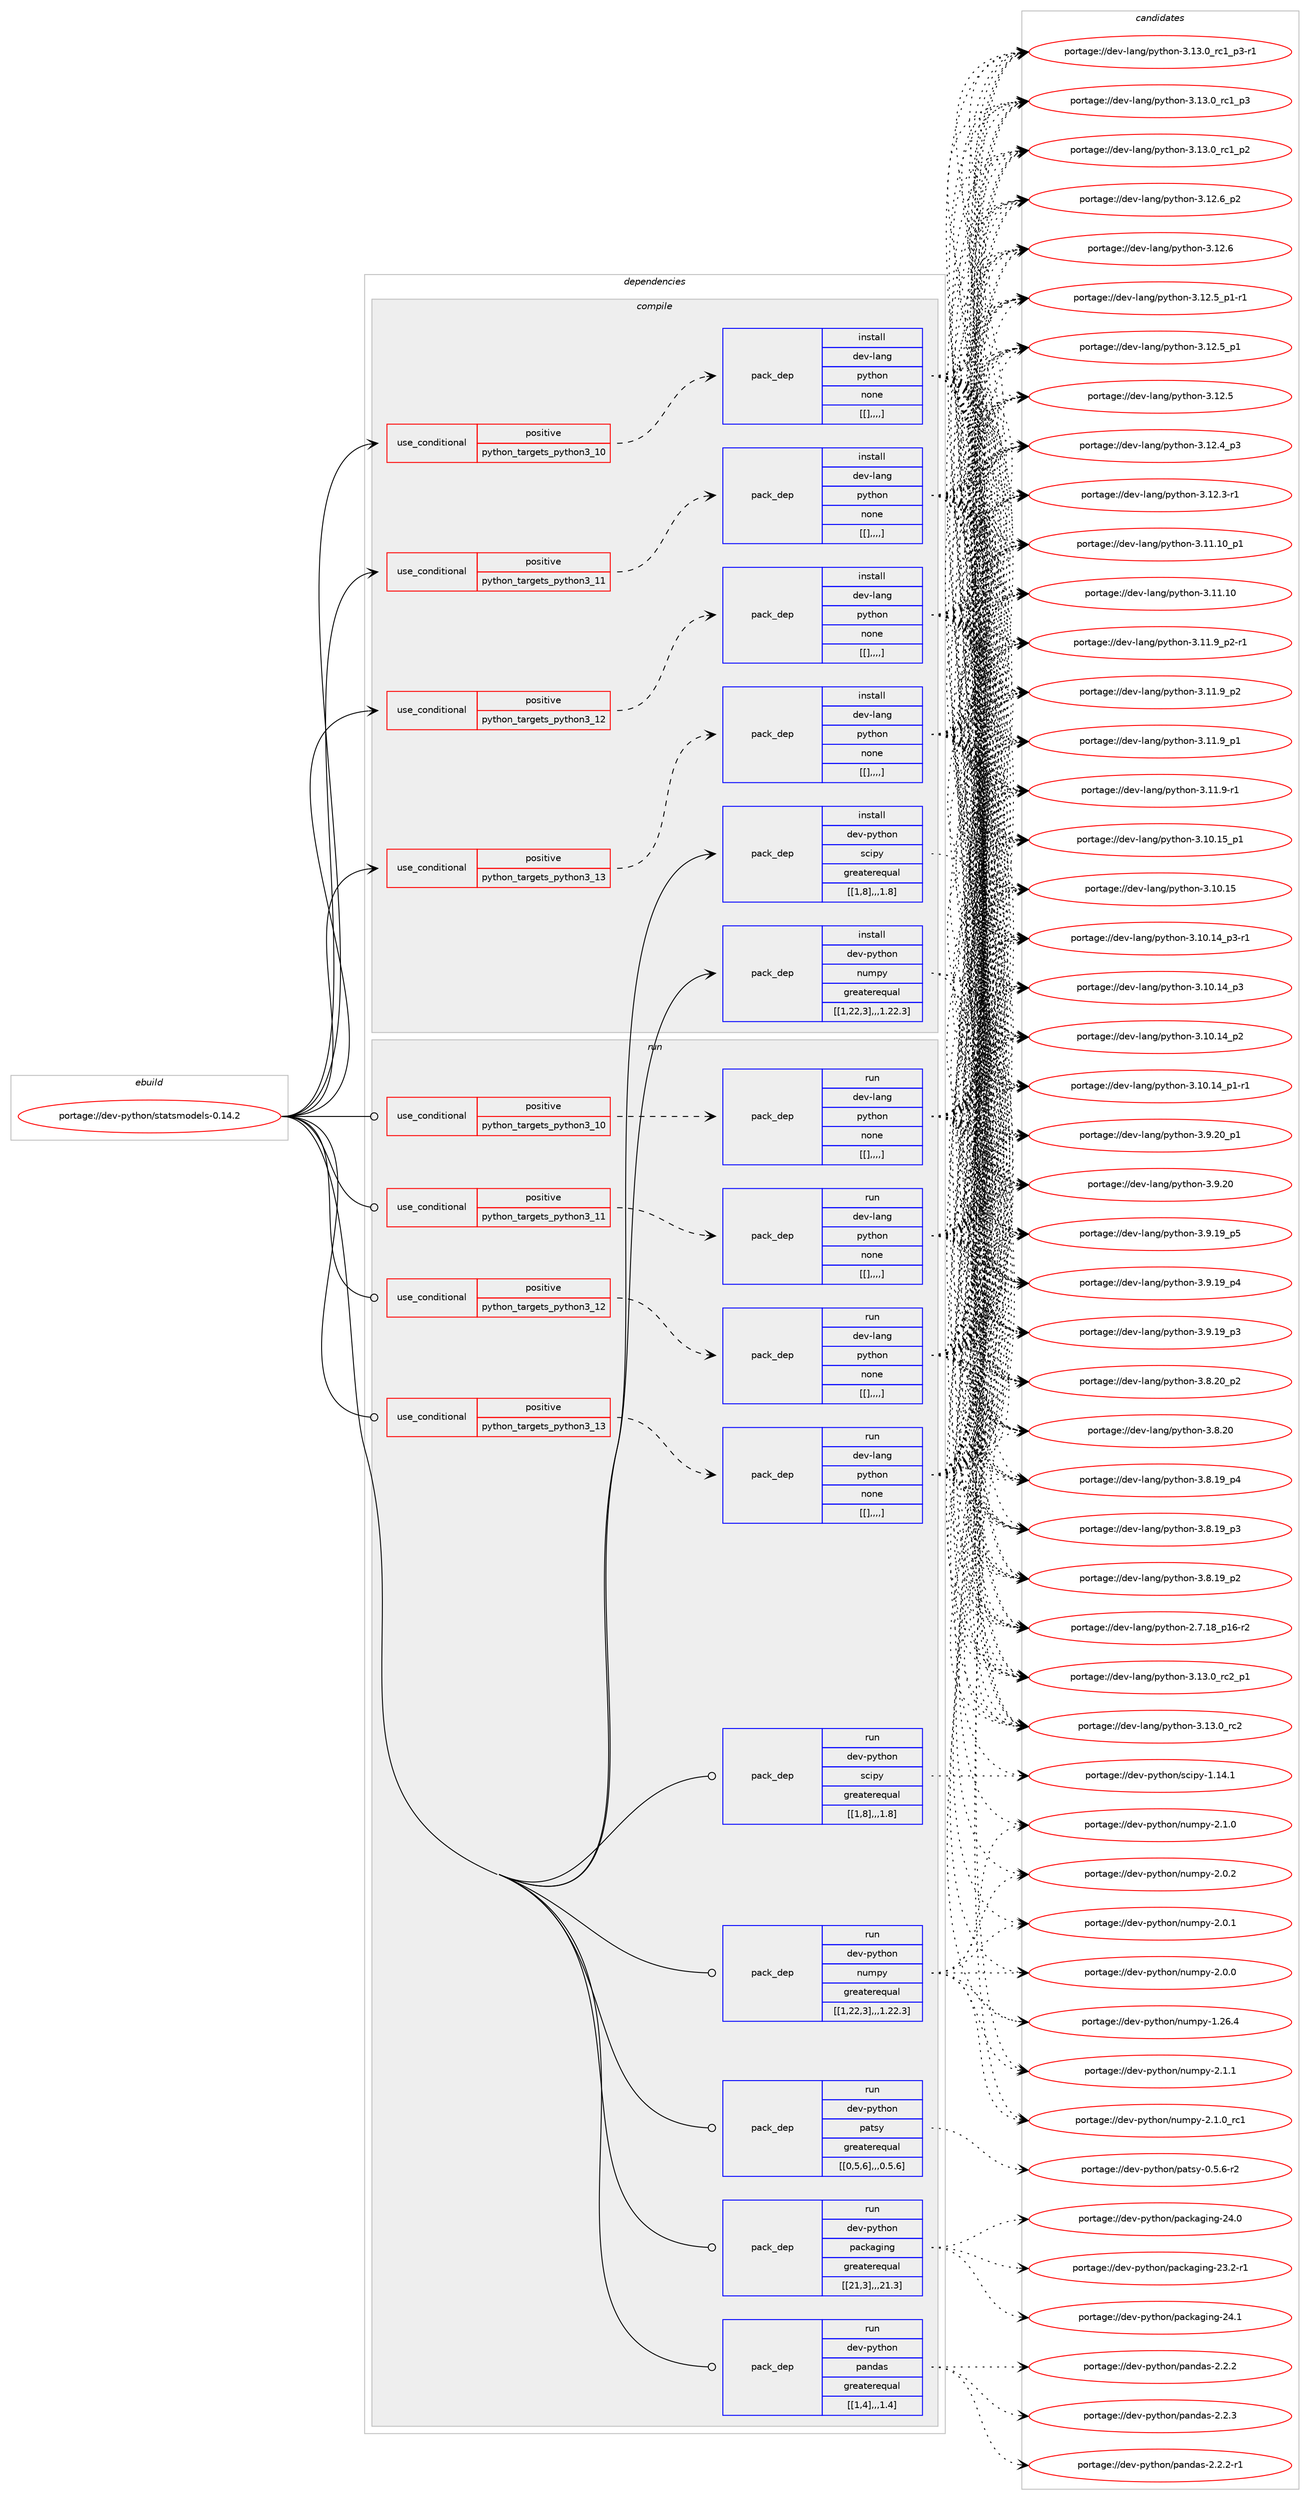 digraph prolog {

# *************
# Graph options
# *************

newrank=true;
concentrate=true;
compound=true;
graph [rankdir=LR,fontname=Helvetica,fontsize=10,ranksep=1.5];#, ranksep=2.5, nodesep=0.2];
edge  [arrowhead=vee];
node  [fontname=Helvetica,fontsize=10];

# **********
# The ebuild
# **********

subgraph cluster_leftcol {
color=gray;
label=<<i>ebuild</i>>;
id [label="portage://dev-python/statsmodels-0.14.2", color=red, width=4, href="../dev-python/statsmodels-0.14.2.svg"];
}

# ****************
# The dependencies
# ****************

subgraph cluster_midcol {
color=gray;
label=<<i>dependencies</i>>;
subgraph cluster_compile {
fillcolor="#eeeeee";
style=filled;
label=<<i>compile</i>>;
subgraph cond41872 {
dependency168156 [label=<<TABLE BORDER="0" CELLBORDER="1" CELLSPACING="0" CELLPADDING="4"><TR><TD ROWSPAN="3" CELLPADDING="10">use_conditional</TD></TR><TR><TD>positive</TD></TR><TR><TD>python_targets_python3_10</TD></TR></TABLE>>, shape=none, color=red];
subgraph pack125026 {
dependency168157 [label=<<TABLE BORDER="0" CELLBORDER="1" CELLSPACING="0" CELLPADDING="4" WIDTH="220"><TR><TD ROWSPAN="6" CELLPADDING="30">pack_dep</TD></TR><TR><TD WIDTH="110">install</TD></TR><TR><TD>dev-lang</TD></TR><TR><TD>python</TD></TR><TR><TD>none</TD></TR><TR><TD>[[],,,,]</TD></TR></TABLE>>, shape=none, color=blue];
}
dependency168156:e -> dependency168157:w [weight=20,style="dashed",arrowhead="vee"];
}
id:e -> dependency168156:w [weight=20,style="solid",arrowhead="vee"];
subgraph cond41873 {
dependency168158 [label=<<TABLE BORDER="0" CELLBORDER="1" CELLSPACING="0" CELLPADDING="4"><TR><TD ROWSPAN="3" CELLPADDING="10">use_conditional</TD></TR><TR><TD>positive</TD></TR><TR><TD>python_targets_python3_11</TD></TR></TABLE>>, shape=none, color=red];
subgraph pack125027 {
dependency168159 [label=<<TABLE BORDER="0" CELLBORDER="1" CELLSPACING="0" CELLPADDING="4" WIDTH="220"><TR><TD ROWSPAN="6" CELLPADDING="30">pack_dep</TD></TR><TR><TD WIDTH="110">install</TD></TR><TR><TD>dev-lang</TD></TR><TR><TD>python</TD></TR><TR><TD>none</TD></TR><TR><TD>[[],,,,]</TD></TR></TABLE>>, shape=none, color=blue];
}
dependency168158:e -> dependency168159:w [weight=20,style="dashed",arrowhead="vee"];
}
id:e -> dependency168158:w [weight=20,style="solid",arrowhead="vee"];
subgraph cond41874 {
dependency168160 [label=<<TABLE BORDER="0" CELLBORDER="1" CELLSPACING="0" CELLPADDING="4"><TR><TD ROWSPAN="3" CELLPADDING="10">use_conditional</TD></TR><TR><TD>positive</TD></TR><TR><TD>python_targets_python3_12</TD></TR></TABLE>>, shape=none, color=red];
subgraph pack125028 {
dependency168161 [label=<<TABLE BORDER="0" CELLBORDER="1" CELLSPACING="0" CELLPADDING="4" WIDTH="220"><TR><TD ROWSPAN="6" CELLPADDING="30">pack_dep</TD></TR><TR><TD WIDTH="110">install</TD></TR><TR><TD>dev-lang</TD></TR><TR><TD>python</TD></TR><TR><TD>none</TD></TR><TR><TD>[[],,,,]</TD></TR></TABLE>>, shape=none, color=blue];
}
dependency168160:e -> dependency168161:w [weight=20,style="dashed",arrowhead="vee"];
}
id:e -> dependency168160:w [weight=20,style="solid",arrowhead="vee"];
subgraph cond41875 {
dependency168162 [label=<<TABLE BORDER="0" CELLBORDER="1" CELLSPACING="0" CELLPADDING="4"><TR><TD ROWSPAN="3" CELLPADDING="10">use_conditional</TD></TR><TR><TD>positive</TD></TR><TR><TD>python_targets_python3_13</TD></TR></TABLE>>, shape=none, color=red];
subgraph pack125029 {
dependency168163 [label=<<TABLE BORDER="0" CELLBORDER="1" CELLSPACING="0" CELLPADDING="4" WIDTH="220"><TR><TD ROWSPAN="6" CELLPADDING="30">pack_dep</TD></TR><TR><TD WIDTH="110">install</TD></TR><TR><TD>dev-lang</TD></TR><TR><TD>python</TD></TR><TR><TD>none</TD></TR><TR><TD>[[],,,,]</TD></TR></TABLE>>, shape=none, color=blue];
}
dependency168162:e -> dependency168163:w [weight=20,style="dashed",arrowhead="vee"];
}
id:e -> dependency168162:w [weight=20,style="solid",arrowhead="vee"];
subgraph pack125030 {
dependency168164 [label=<<TABLE BORDER="0" CELLBORDER="1" CELLSPACING="0" CELLPADDING="4" WIDTH="220"><TR><TD ROWSPAN="6" CELLPADDING="30">pack_dep</TD></TR><TR><TD WIDTH="110">install</TD></TR><TR><TD>dev-python</TD></TR><TR><TD>numpy</TD></TR><TR><TD>greaterequal</TD></TR><TR><TD>[[1,22,3],,,1.22.3]</TD></TR></TABLE>>, shape=none, color=blue];
}
id:e -> dependency168164:w [weight=20,style="solid",arrowhead="vee"];
subgraph pack125031 {
dependency168165 [label=<<TABLE BORDER="0" CELLBORDER="1" CELLSPACING="0" CELLPADDING="4" WIDTH="220"><TR><TD ROWSPAN="6" CELLPADDING="30">pack_dep</TD></TR><TR><TD WIDTH="110">install</TD></TR><TR><TD>dev-python</TD></TR><TR><TD>scipy</TD></TR><TR><TD>greaterequal</TD></TR><TR><TD>[[1,8],,,1.8]</TD></TR></TABLE>>, shape=none, color=blue];
}
id:e -> dependency168165:w [weight=20,style="solid",arrowhead="vee"];
}
subgraph cluster_compileandrun {
fillcolor="#eeeeee";
style=filled;
label=<<i>compile and run</i>>;
}
subgraph cluster_run {
fillcolor="#eeeeee";
style=filled;
label=<<i>run</i>>;
subgraph cond41876 {
dependency168166 [label=<<TABLE BORDER="0" CELLBORDER="1" CELLSPACING="0" CELLPADDING="4"><TR><TD ROWSPAN="3" CELLPADDING="10">use_conditional</TD></TR><TR><TD>positive</TD></TR><TR><TD>python_targets_python3_10</TD></TR></TABLE>>, shape=none, color=red];
subgraph pack125032 {
dependency168167 [label=<<TABLE BORDER="0" CELLBORDER="1" CELLSPACING="0" CELLPADDING="4" WIDTH="220"><TR><TD ROWSPAN="6" CELLPADDING="30">pack_dep</TD></TR><TR><TD WIDTH="110">run</TD></TR><TR><TD>dev-lang</TD></TR><TR><TD>python</TD></TR><TR><TD>none</TD></TR><TR><TD>[[],,,,]</TD></TR></TABLE>>, shape=none, color=blue];
}
dependency168166:e -> dependency168167:w [weight=20,style="dashed",arrowhead="vee"];
}
id:e -> dependency168166:w [weight=20,style="solid",arrowhead="odot"];
subgraph cond41877 {
dependency168168 [label=<<TABLE BORDER="0" CELLBORDER="1" CELLSPACING="0" CELLPADDING="4"><TR><TD ROWSPAN="3" CELLPADDING="10">use_conditional</TD></TR><TR><TD>positive</TD></TR><TR><TD>python_targets_python3_11</TD></TR></TABLE>>, shape=none, color=red];
subgraph pack125033 {
dependency168169 [label=<<TABLE BORDER="0" CELLBORDER="1" CELLSPACING="0" CELLPADDING="4" WIDTH="220"><TR><TD ROWSPAN="6" CELLPADDING="30">pack_dep</TD></TR><TR><TD WIDTH="110">run</TD></TR><TR><TD>dev-lang</TD></TR><TR><TD>python</TD></TR><TR><TD>none</TD></TR><TR><TD>[[],,,,]</TD></TR></TABLE>>, shape=none, color=blue];
}
dependency168168:e -> dependency168169:w [weight=20,style="dashed",arrowhead="vee"];
}
id:e -> dependency168168:w [weight=20,style="solid",arrowhead="odot"];
subgraph cond41878 {
dependency168170 [label=<<TABLE BORDER="0" CELLBORDER="1" CELLSPACING="0" CELLPADDING="4"><TR><TD ROWSPAN="3" CELLPADDING="10">use_conditional</TD></TR><TR><TD>positive</TD></TR><TR><TD>python_targets_python3_12</TD></TR></TABLE>>, shape=none, color=red];
subgraph pack125034 {
dependency168171 [label=<<TABLE BORDER="0" CELLBORDER="1" CELLSPACING="0" CELLPADDING="4" WIDTH="220"><TR><TD ROWSPAN="6" CELLPADDING="30">pack_dep</TD></TR><TR><TD WIDTH="110">run</TD></TR><TR><TD>dev-lang</TD></TR><TR><TD>python</TD></TR><TR><TD>none</TD></TR><TR><TD>[[],,,,]</TD></TR></TABLE>>, shape=none, color=blue];
}
dependency168170:e -> dependency168171:w [weight=20,style="dashed",arrowhead="vee"];
}
id:e -> dependency168170:w [weight=20,style="solid",arrowhead="odot"];
subgraph cond41879 {
dependency168172 [label=<<TABLE BORDER="0" CELLBORDER="1" CELLSPACING="0" CELLPADDING="4"><TR><TD ROWSPAN="3" CELLPADDING="10">use_conditional</TD></TR><TR><TD>positive</TD></TR><TR><TD>python_targets_python3_13</TD></TR></TABLE>>, shape=none, color=red];
subgraph pack125035 {
dependency168173 [label=<<TABLE BORDER="0" CELLBORDER="1" CELLSPACING="0" CELLPADDING="4" WIDTH="220"><TR><TD ROWSPAN="6" CELLPADDING="30">pack_dep</TD></TR><TR><TD WIDTH="110">run</TD></TR><TR><TD>dev-lang</TD></TR><TR><TD>python</TD></TR><TR><TD>none</TD></TR><TR><TD>[[],,,,]</TD></TR></TABLE>>, shape=none, color=blue];
}
dependency168172:e -> dependency168173:w [weight=20,style="dashed",arrowhead="vee"];
}
id:e -> dependency168172:w [weight=20,style="solid",arrowhead="odot"];
subgraph pack125036 {
dependency168174 [label=<<TABLE BORDER="0" CELLBORDER="1" CELLSPACING="0" CELLPADDING="4" WIDTH="220"><TR><TD ROWSPAN="6" CELLPADDING="30">pack_dep</TD></TR><TR><TD WIDTH="110">run</TD></TR><TR><TD>dev-python</TD></TR><TR><TD>numpy</TD></TR><TR><TD>greaterequal</TD></TR><TR><TD>[[1,22,3],,,1.22.3]</TD></TR></TABLE>>, shape=none, color=blue];
}
id:e -> dependency168174:w [weight=20,style="solid",arrowhead="odot"];
subgraph pack125037 {
dependency168175 [label=<<TABLE BORDER="0" CELLBORDER="1" CELLSPACING="0" CELLPADDING="4" WIDTH="220"><TR><TD ROWSPAN="6" CELLPADDING="30">pack_dep</TD></TR><TR><TD WIDTH="110">run</TD></TR><TR><TD>dev-python</TD></TR><TR><TD>packaging</TD></TR><TR><TD>greaterequal</TD></TR><TR><TD>[[21,3],,,21.3]</TD></TR></TABLE>>, shape=none, color=blue];
}
id:e -> dependency168175:w [weight=20,style="solid",arrowhead="odot"];
subgraph pack125038 {
dependency168176 [label=<<TABLE BORDER="0" CELLBORDER="1" CELLSPACING="0" CELLPADDING="4" WIDTH="220"><TR><TD ROWSPAN="6" CELLPADDING="30">pack_dep</TD></TR><TR><TD WIDTH="110">run</TD></TR><TR><TD>dev-python</TD></TR><TR><TD>pandas</TD></TR><TR><TD>greaterequal</TD></TR><TR><TD>[[1,4],,,1.4]</TD></TR></TABLE>>, shape=none, color=blue];
}
id:e -> dependency168176:w [weight=20,style="solid",arrowhead="odot"];
subgraph pack125039 {
dependency168177 [label=<<TABLE BORDER="0" CELLBORDER="1" CELLSPACING="0" CELLPADDING="4" WIDTH="220"><TR><TD ROWSPAN="6" CELLPADDING="30">pack_dep</TD></TR><TR><TD WIDTH="110">run</TD></TR><TR><TD>dev-python</TD></TR><TR><TD>patsy</TD></TR><TR><TD>greaterequal</TD></TR><TR><TD>[[0,5,6],,,0.5.6]</TD></TR></TABLE>>, shape=none, color=blue];
}
id:e -> dependency168177:w [weight=20,style="solid",arrowhead="odot"];
subgraph pack125040 {
dependency168178 [label=<<TABLE BORDER="0" CELLBORDER="1" CELLSPACING="0" CELLPADDING="4" WIDTH="220"><TR><TD ROWSPAN="6" CELLPADDING="30">pack_dep</TD></TR><TR><TD WIDTH="110">run</TD></TR><TR><TD>dev-python</TD></TR><TR><TD>scipy</TD></TR><TR><TD>greaterequal</TD></TR><TR><TD>[[1,8],,,1.8]</TD></TR></TABLE>>, shape=none, color=blue];
}
id:e -> dependency168178:w [weight=20,style="solid",arrowhead="odot"];
}
}

# **************
# The candidates
# **************

subgraph cluster_choices {
rank=same;
color=gray;
label=<<i>candidates</i>>;

subgraph choice125026 {
color=black;
nodesep=1;
choice100101118451089711010347112121116104111110455146495146489511499509511249 [label="portage://dev-lang/python-3.13.0_rc2_p1", color=red, width=4,href="../dev-lang/python-3.13.0_rc2_p1.svg"];
choice10010111845108971101034711212111610411111045514649514648951149950 [label="portage://dev-lang/python-3.13.0_rc2", color=red, width=4,href="../dev-lang/python-3.13.0_rc2.svg"];
choice1001011184510897110103471121211161041111104551464951464895114994995112514511449 [label="portage://dev-lang/python-3.13.0_rc1_p3-r1", color=red, width=4,href="../dev-lang/python-3.13.0_rc1_p3-r1.svg"];
choice100101118451089711010347112121116104111110455146495146489511499499511251 [label="portage://dev-lang/python-3.13.0_rc1_p3", color=red, width=4,href="../dev-lang/python-3.13.0_rc1_p3.svg"];
choice100101118451089711010347112121116104111110455146495146489511499499511250 [label="portage://dev-lang/python-3.13.0_rc1_p2", color=red, width=4,href="../dev-lang/python-3.13.0_rc1_p2.svg"];
choice100101118451089711010347112121116104111110455146495046549511250 [label="portage://dev-lang/python-3.12.6_p2", color=red, width=4,href="../dev-lang/python-3.12.6_p2.svg"];
choice10010111845108971101034711212111610411111045514649504654 [label="portage://dev-lang/python-3.12.6", color=red, width=4,href="../dev-lang/python-3.12.6.svg"];
choice1001011184510897110103471121211161041111104551464950465395112494511449 [label="portage://dev-lang/python-3.12.5_p1-r1", color=red, width=4,href="../dev-lang/python-3.12.5_p1-r1.svg"];
choice100101118451089711010347112121116104111110455146495046539511249 [label="portage://dev-lang/python-3.12.5_p1", color=red, width=4,href="../dev-lang/python-3.12.5_p1.svg"];
choice10010111845108971101034711212111610411111045514649504653 [label="portage://dev-lang/python-3.12.5", color=red, width=4,href="../dev-lang/python-3.12.5.svg"];
choice100101118451089711010347112121116104111110455146495046529511251 [label="portage://dev-lang/python-3.12.4_p3", color=red, width=4,href="../dev-lang/python-3.12.4_p3.svg"];
choice100101118451089711010347112121116104111110455146495046514511449 [label="portage://dev-lang/python-3.12.3-r1", color=red, width=4,href="../dev-lang/python-3.12.3-r1.svg"];
choice10010111845108971101034711212111610411111045514649494649489511249 [label="portage://dev-lang/python-3.11.10_p1", color=red, width=4,href="../dev-lang/python-3.11.10_p1.svg"];
choice1001011184510897110103471121211161041111104551464949464948 [label="portage://dev-lang/python-3.11.10", color=red, width=4,href="../dev-lang/python-3.11.10.svg"];
choice1001011184510897110103471121211161041111104551464949465795112504511449 [label="portage://dev-lang/python-3.11.9_p2-r1", color=red, width=4,href="../dev-lang/python-3.11.9_p2-r1.svg"];
choice100101118451089711010347112121116104111110455146494946579511250 [label="portage://dev-lang/python-3.11.9_p2", color=red, width=4,href="../dev-lang/python-3.11.9_p2.svg"];
choice100101118451089711010347112121116104111110455146494946579511249 [label="portage://dev-lang/python-3.11.9_p1", color=red, width=4,href="../dev-lang/python-3.11.9_p1.svg"];
choice100101118451089711010347112121116104111110455146494946574511449 [label="portage://dev-lang/python-3.11.9-r1", color=red, width=4,href="../dev-lang/python-3.11.9-r1.svg"];
choice10010111845108971101034711212111610411111045514649484649539511249 [label="portage://dev-lang/python-3.10.15_p1", color=red, width=4,href="../dev-lang/python-3.10.15_p1.svg"];
choice1001011184510897110103471121211161041111104551464948464953 [label="portage://dev-lang/python-3.10.15", color=red, width=4,href="../dev-lang/python-3.10.15.svg"];
choice100101118451089711010347112121116104111110455146494846495295112514511449 [label="portage://dev-lang/python-3.10.14_p3-r1", color=red, width=4,href="../dev-lang/python-3.10.14_p3-r1.svg"];
choice10010111845108971101034711212111610411111045514649484649529511251 [label="portage://dev-lang/python-3.10.14_p3", color=red, width=4,href="../dev-lang/python-3.10.14_p3.svg"];
choice10010111845108971101034711212111610411111045514649484649529511250 [label="portage://dev-lang/python-3.10.14_p2", color=red, width=4,href="../dev-lang/python-3.10.14_p2.svg"];
choice100101118451089711010347112121116104111110455146494846495295112494511449 [label="portage://dev-lang/python-3.10.14_p1-r1", color=red, width=4,href="../dev-lang/python-3.10.14_p1-r1.svg"];
choice100101118451089711010347112121116104111110455146574650489511249 [label="portage://dev-lang/python-3.9.20_p1", color=red, width=4,href="../dev-lang/python-3.9.20_p1.svg"];
choice10010111845108971101034711212111610411111045514657465048 [label="portage://dev-lang/python-3.9.20", color=red, width=4,href="../dev-lang/python-3.9.20.svg"];
choice100101118451089711010347112121116104111110455146574649579511253 [label="portage://dev-lang/python-3.9.19_p5", color=red, width=4,href="../dev-lang/python-3.9.19_p5.svg"];
choice100101118451089711010347112121116104111110455146574649579511252 [label="portage://dev-lang/python-3.9.19_p4", color=red, width=4,href="../dev-lang/python-3.9.19_p4.svg"];
choice100101118451089711010347112121116104111110455146574649579511251 [label="portage://dev-lang/python-3.9.19_p3", color=red, width=4,href="../dev-lang/python-3.9.19_p3.svg"];
choice100101118451089711010347112121116104111110455146564650489511250 [label="portage://dev-lang/python-3.8.20_p2", color=red, width=4,href="../dev-lang/python-3.8.20_p2.svg"];
choice10010111845108971101034711212111610411111045514656465048 [label="portage://dev-lang/python-3.8.20", color=red, width=4,href="../dev-lang/python-3.8.20.svg"];
choice100101118451089711010347112121116104111110455146564649579511252 [label="portage://dev-lang/python-3.8.19_p4", color=red, width=4,href="../dev-lang/python-3.8.19_p4.svg"];
choice100101118451089711010347112121116104111110455146564649579511251 [label="portage://dev-lang/python-3.8.19_p3", color=red, width=4,href="../dev-lang/python-3.8.19_p3.svg"];
choice100101118451089711010347112121116104111110455146564649579511250 [label="portage://dev-lang/python-3.8.19_p2", color=red, width=4,href="../dev-lang/python-3.8.19_p2.svg"];
choice100101118451089711010347112121116104111110455046554649569511249544511450 [label="portage://dev-lang/python-2.7.18_p16-r2", color=red, width=4,href="../dev-lang/python-2.7.18_p16-r2.svg"];
dependency168157:e -> choice100101118451089711010347112121116104111110455146495146489511499509511249:w [style=dotted,weight="100"];
dependency168157:e -> choice10010111845108971101034711212111610411111045514649514648951149950:w [style=dotted,weight="100"];
dependency168157:e -> choice1001011184510897110103471121211161041111104551464951464895114994995112514511449:w [style=dotted,weight="100"];
dependency168157:e -> choice100101118451089711010347112121116104111110455146495146489511499499511251:w [style=dotted,weight="100"];
dependency168157:e -> choice100101118451089711010347112121116104111110455146495146489511499499511250:w [style=dotted,weight="100"];
dependency168157:e -> choice100101118451089711010347112121116104111110455146495046549511250:w [style=dotted,weight="100"];
dependency168157:e -> choice10010111845108971101034711212111610411111045514649504654:w [style=dotted,weight="100"];
dependency168157:e -> choice1001011184510897110103471121211161041111104551464950465395112494511449:w [style=dotted,weight="100"];
dependency168157:e -> choice100101118451089711010347112121116104111110455146495046539511249:w [style=dotted,weight="100"];
dependency168157:e -> choice10010111845108971101034711212111610411111045514649504653:w [style=dotted,weight="100"];
dependency168157:e -> choice100101118451089711010347112121116104111110455146495046529511251:w [style=dotted,weight="100"];
dependency168157:e -> choice100101118451089711010347112121116104111110455146495046514511449:w [style=dotted,weight="100"];
dependency168157:e -> choice10010111845108971101034711212111610411111045514649494649489511249:w [style=dotted,weight="100"];
dependency168157:e -> choice1001011184510897110103471121211161041111104551464949464948:w [style=dotted,weight="100"];
dependency168157:e -> choice1001011184510897110103471121211161041111104551464949465795112504511449:w [style=dotted,weight="100"];
dependency168157:e -> choice100101118451089711010347112121116104111110455146494946579511250:w [style=dotted,weight="100"];
dependency168157:e -> choice100101118451089711010347112121116104111110455146494946579511249:w [style=dotted,weight="100"];
dependency168157:e -> choice100101118451089711010347112121116104111110455146494946574511449:w [style=dotted,weight="100"];
dependency168157:e -> choice10010111845108971101034711212111610411111045514649484649539511249:w [style=dotted,weight="100"];
dependency168157:e -> choice1001011184510897110103471121211161041111104551464948464953:w [style=dotted,weight="100"];
dependency168157:e -> choice100101118451089711010347112121116104111110455146494846495295112514511449:w [style=dotted,weight="100"];
dependency168157:e -> choice10010111845108971101034711212111610411111045514649484649529511251:w [style=dotted,weight="100"];
dependency168157:e -> choice10010111845108971101034711212111610411111045514649484649529511250:w [style=dotted,weight="100"];
dependency168157:e -> choice100101118451089711010347112121116104111110455146494846495295112494511449:w [style=dotted,weight="100"];
dependency168157:e -> choice100101118451089711010347112121116104111110455146574650489511249:w [style=dotted,weight="100"];
dependency168157:e -> choice10010111845108971101034711212111610411111045514657465048:w [style=dotted,weight="100"];
dependency168157:e -> choice100101118451089711010347112121116104111110455146574649579511253:w [style=dotted,weight="100"];
dependency168157:e -> choice100101118451089711010347112121116104111110455146574649579511252:w [style=dotted,weight="100"];
dependency168157:e -> choice100101118451089711010347112121116104111110455146574649579511251:w [style=dotted,weight="100"];
dependency168157:e -> choice100101118451089711010347112121116104111110455146564650489511250:w [style=dotted,weight="100"];
dependency168157:e -> choice10010111845108971101034711212111610411111045514656465048:w [style=dotted,weight="100"];
dependency168157:e -> choice100101118451089711010347112121116104111110455146564649579511252:w [style=dotted,weight="100"];
dependency168157:e -> choice100101118451089711010347112121116104111110455146564649579511251:w [style=dotted,weight="100"];
dependency168157:e -> choice100101118451089711010347112121116104111110455146564649579511250:w [style=dotted,weight="100"];
dependency168157:e -> choice100101118451089711010347112121116104111110455046554649569511249544511450:w [style=dotted,weight="100"];
}
subgraph choice125027 {
color=black;
nodesep=1;
choice100101118451089711010347112121116104111110455146495146489511499509511249 [label="portage://dev-lang/python-3.13.0_rc2_p1", color=red, width=4,href="../dev-lang/python-3.13.0_rc2_p1.svg"];
choice10010111845108971101034711212111610411111045514649514648951149950 [label="portage://dev-lang/python-3.13.0_rc2", color=red, width=4,href="../dev-lang/python-3.13.0_rc2.svg"];
choice1001011184510897110103471121211161041111104551464951464895114994995112514511449 [label="portage://dev-lang/python-3.13.0_rc1_p3-r1", color=red, width=4,href="../dev-lang/python-3.13.0_rc1_p3-r1.svg"];
choice100101118451089711010347112121116104111110455146495146489511499499511251 [label="portage://dev-lang/python-3.13.0_rc1_p3", color=red, width=4,href="../dev-lang/python-3.13.0_rc1_p3.svg"];
choice100101118451089711010347112121116104111110455146495146489511499499511250 [label="portage://dev-lang/python-3.13.0_rc1_p2", color=red, width=4,href="../dev-lang/python-3.13.0_rc1_p2.svg"];
choice100101118451089711010347112121116104111110455146495046549511250 [label="portage://dev-lang/python-3.12.6_p2", color=red, width=4,href="../dev-lang/python-3.12.6_p2.svg"];
choice10010111845108971101034711212111610411111045514649504654 [label="portage://dev-lang/python-3.12.6", color=red, width=4,href="../dev-lang/python-3.12.6.svg"];
choice1001011184510897110103471121211161041111104551464950465395112494511449 [label="portage://dev-lang/python-3.12.5_p1-r1", color=red, width=4,href="../dev-lang/python-3.12.5_p1-r1.svg"];
choice100101118451089711010347112121116104111110455146495046539511249 [label="portage://dev-lang/python-3.12.5_p1", color=red, width=4,href="../dev-lang/python-3.12.5_p1.svg"];
choice10010111845108971101034711212111610411111045514649504653 [label="portage://dev-lang/python-3.12.5", color=red, width=4,href="../dev-lang/python-3.12.5.svg"];
choice100101118451089711010347112121116104111110455146495046529511251 [label="portage://dev-lang/python-3.12.4_p3", color=red, width=4,href="../dev-lang/python-3.12.4_p3.svg"];
choice100101118451089711010347112121116104111110455146495046514511449 [label="portage://dev-lang/python-3.12.3-r1", color=red, width=4,href="../dev-lang/python-3.12.3-r1.svg"];
choice10010111845108971101034711212111610411111045514649494649489511249 [label="portage://dev-lang/python-3.11.10_p1", color=red, width=4,href="../dev-lang/python-3.11.10_p1.svg"];
choice1001011184510897110103471121211161041111104551464949464948 [label="portage://dev-lang/python-3.11.10", color=red, width=4,href="../dev-lang/python-3.11.10.svg"];
choice1001011184510897110103471121211161041111104551464949465795112504511449 [label="portage://dev-lang/python-3.11.9_p2-r1", color=red, width=4,href="../dev-lang/python-3.11.9_p2-r1.svg"];
choice100101118451089711010347112121116104111110455146494946579511250 [label="portage://dev-lang/python-3.11.9_p2", color=red, width=4,href="../dev-lang/python-3.11.9_p2.svg"];
choice100101118451089711010347112121116104111110455146494946579511249 [label="portage://dev-lang/python-3.11.9_p1", color=red, width=4,href="../dev-lang/python-3.11.9_p1.svg"];
choice100101118451089711010347112121116104111110455146494946574511449 [label="portage://dev-lang/python-3.11.9-r1", color=red, width=4,href="../dev-lang/python-3.11.9-r1.svg"];
choice10010111845108971101034711212111610411111045514649484649539511249 [label="portage://dev-lang/python-3.10.15_p1", color=red, width=4,href="../dev-lang/python-3.10.15_p1.svg"];
choice1001011184510897110103471121211161041111104551464948464953 [label="portage://dev-lang/python-3.10.15", color=red, width=4,href="../dev-lang/python-3.10.15.svg"];
choice100101118451089711010347112121116104111110455146494846495295112514511449 [label="portage://dev-lang/python-3.10.14_p3-r1", color=red, width=4,href="../dev-lang/python-3.10.14_p3-r1.svg"];
choice10010111845108971101034711212111610411111045514649484649529511251 [label="portage://dev-lang/python-3.10.14_p3", color=red, width=4,href="../dev-lang/python-3.10.14_p3.svg"];
choice10010111845108971101034711212111610411111045514649484649529511250 [label="portage://dev-lang/python-3.10.14_p2", color=red, width=4,href="../dev-lang/python-3.10.14_p2.svg"];
choice100101118451089711010347112121116104111110455146494846495295112494511449 [label="portage://dev-lang/python-3.10.14_p1-r1", color=red, width=4,href="../dev-lang/python-3.10.14_p1-r1.svg"];
choice100101118451089711010347112121116104111110455146574650489511249 [label="portage://dev-lang/python-3.9.20_p1", color=red, width=4,href="../dev-lang/python-3.9.20_p1.svg"];
choice10010111845108971101034711212111610411111045514657465048 [label="portage://dev-lang/python-3.9.20", color=red, width=4,href="../dev-lang/python-3.9.20.svg"];
choice100101118451089711010347112121116104111110455146574649579511253 [label="portage://dev-lang/python-3.9.19_p5", color=red, width=4,href="../dev-lang/python-3.9.19_p5.svg"];
choice100101118451089711010347112121116104111110455146574649579511252 [label="portage://dev-lang/python-3.9.19_p4", color=red, width=4,href="../dev-lang/python-3.9.19_p4.svg"];
choice100101118451089711010347112121116104111110455146574649579511251 [label="portage://dev-lang/python-3.9.19_p3", color=red, width=4,href="../dev-lang/python-3.9.19_p3.svg"];
choice100101118451089711010347112121116104111110455146564650489511250 [label="portage://dev-lang/python-3.8.20_p2", color=red, width=4,href="../dev-lang/python-3.8.20_p2.svg"];
choice10010111845108971101034711212111610411111045514656465048 [label="portage://dev-lang/python-3.8.20", color=red, width=4,href="../dev-lang/python-3.8.20.svg"];
choice100101118451089711010347112121116104111110455146564649579511252 [label="portage://dev-lang/python-3.8.19_p4", color=red, width=4,href="../dev-lang/python-3.8.19_p4.svg"];
choice100101118451089711010347112121116104111110455146564649579511251 [label="portage://dev-lang/python-3.8.19_p3", color=red, width=4,href="../dev-lang/python-3.8.19_p3.svg"];
choice100101118451089711010347112121116104111110455146564649579511250 [label="portage://dev-lang/python-3.8.19_p2", color=red, width=4,href="../dev-lang/python-3.8.19_p2.svg"];
choice100101118451089711010347112121116104111110455046554649569511249544511450 [label="portage://dev-lang/python-2.7.18_p16-r2", color=red, width=4,href="../dev-lang/python-2.7.18_p16-r2.svg"];
dependency168159:e -> choice100101118451089711010347112121116104111110455146495146489511499509511249:w [style=dotted,weight="100"];
dependency168159:e -> choice10010111845108971101034711212111610411111045514649514648951149950:w [style=dotted,weight="100"];
dependency168159:e -> choice1001011184510897110103471121211161041111104551464951464895114994995112514511449:w [style=dotted,weight="100"];
dependency168159:e -> choice100101118451089711010347112121116104111110455146495146489511499499511251:w [style=dotted,weight="100"];
dependency168159:e -> choice100101118451089711010347112121116104111110455146495146489511499499511250:w [style=dotted,weight="100"];
dependency168159:e -> choice100101118451089711010347112121116104111110455146495046549511250:w [style=dotted,weight="100"];
dependency168159:e -> choice10010111845108971101034711212111610411111045514649504654:w [style=dotted,weight="100"];
dependency168159:e -> choice1001011184510897110103471121211161041111104551464950465395112494511449:w [style=dotted,weight="100"];
dependency168159:e -> choice100101118451089711010347112121116104111110455146495046539511249:w [style=dotted,weight="100"];
dependency168159:e -> choice10010111845108971101034711212111610411111045514649504653:w [style=dotted,weight="100"];
dependency168159:e -> choice100101118451089711010347112121116104111110455146495046529511251:w [style=dotted,weight="100"];
dependency168159:e -> choice100101118451089711010347112121116104111110455146495046514511449:w [style=dotted,weight="100"];
dependency168159:e -> choice10010111845108971101034711212111610411111045514649494649489511249:w [style=dotted,weight="100"];
dependency168159:e -> choice1001011184510897110103471121211161041111104551464949464948:w [style=dotted,weight="100"];
dependency168159:e -> choice1001011184510897110103471121211161041111104551464949465795112504511449:w [style=dotted,weight="100"];
dependency168159:e -> choice100101118451089711010347112121116104111110455146494946579511250:w [style=dotted,weight="100"];
dependency168159:e -> choice100101118451089711010347112121116104111110455146494946579511249:w [style=dotted,weight="100"];
dependency168159:e -> choice100101118451089711010347112121116104111110455146494946574511449:w [style=dotted,weight="100"];
dependency168159:e -> choice10010111845108971101034711212111610411111045514649484649539511249:w [style=dotted,weight="100"];
dependency168159:e -> choice1001011184510897110103471121211161041111104551464948464953:w [style=dotted,weight="100"];
dependency168159:e -> choice100101118451089711010347112121116104111110455146494846495295112514511449:w [style=dotted,weight="100"];
dependency168159:e -> choice10010111845108971101034711212111610411111045514649484649529511251:w [style=dotted,weight="100"];
dependency168159:e -> choice10010111845108971101034711212111610411111045514649484649529511250:w [style=dotted,weight="100"];
dependency168159:e -> choice100101118451089711010347112121116104111110455146494846495295112494511449:w [style=dotted,weight="100"];
dependency168159:e -> choice100101118451089711010347112121116104111110455146574650489511249:w [style=dotted,weight="100"];
dependency168159:e -> choice10010111845108971101034711212111610411111045514657465048:w [style=dotted,weight="100"];
dependency168159:e -> choice100101118451089711010347112121116104111110455146574649579511253:w [style=dotted,weight="100"];
dependency168159:e -> choice100101118451089711010347112121116104111110455146574649579511252:w [style=dotted,weight="100"];
dependency168159:e -> choice100101118451089711010347112121116104111110455146574649579511251:w [style=dotted,weight="100"];
dependency168159:e -> choice100101118451089711010347112121116104111110455146564650489511250:w [style=dotted,weight="100"];
dependency168159:e -> choice10010111845108971101034711212111610411111045514656465048:w [style=dotted,weight="100"];
dependency168159:e -> choice100101118451089711010347112121116104111110455146564649579511252:w [style=dotted,weight="100"];
dependency168159:e -> choice100101118451089711010347112121116104111110455146564649579511251:w [style=dotted,weight="100"];
dependency168159:e -> choice100101118451089711010347112121116104111110455146564649579511250:w [style=dotted,weight="100"];
dependency168159:e -> choice100101118451089711010347112121116104111110455046554649569511249544511450:w [style=dotted,weight="100"];
}
subgraph choice125028 {
color=black;
nodesep=1;
choice100101118451089711010347112121116104111110455146495146489511499509511249 [label="portage://dev-lang/python-3.13.0_rc2_p1", color=red, width=4,href="../dev-lang/python-3.13.0_rc2_p1.svg"];
choice10010111845108971101034711212111610411111045514649514648951149950 [label="portage://dev-lang/python-3.13.0_rc2", color=red, width=4,href="../dev-lang/python-3.13.0_rc2.svg"];
choice1001011184510897110103471121211161041111104551464951464895114994995112514511449 [label="portage://dev-lang/python-3.13.0_rc1_p3-r1", color=red, width=4,href="../dev-lang/python-3.13.0_rc1_p3-r1.svg"];
choice100101118451089711010347112121116104111110455146495146489511499499511251 [label="portage://dev-lang/python-3.13.0_rc1_p3", color=red, width=4,href="../dev-lang/python-3.13.0_rc1_p3.svg"];
choice100101118451089711010347112121116104111110455146495146489511499499511250 [label="portage://dev-lang/python-3.13.0_rc1_p2", color=red, width=4,href="../dev-lang/python-3.13.0_rc1_p2.svg"];
choice100101118451089711010347112121116104111110455146495046549511250 [label="portage://dev-lang/python-3.12.6_p2", color=red, width=4,href="../dev-lang/python-3.12.6_p2.svg"];
choice10010111845108971101034711212111610411111045514649504654 [label="portage://dev-lang/python-3.12.6", color=red, width=4,href="../dev-lang/python-3.12.6.svg"];
choice1001011184510897110103471121211161041111104551464950465395112494511449 [label="portage://dev-lang/python-3.12.5_p1-r1", color=red, width=4,href="../dev-lang/python-3.12.5_p1-r1.svg"];
choice100101118451089711010347112121116104111110455146495046539511249 [label="portage://dev-lang/python-3.12.5_p1", color=red, width=4,href="../dev-lang/python-3.12.5_p1.svg"];
choice10010111845108971101034711212111610411111045514649504653 [label="portage://dev-lang/python-3.12.5", color=red, width=4,href="../dev-lang/python-3.12.5.svg"];
choice100101118451089711010347112121116104111110455146495046529511251 [label="portage://dev-lang/python-3.12.4_p3", color=red, width=4,href="../dev-lang/python-3.12.4_p3.svg"];
choice100101118451089711010347112121116104111110455146495046514511449 [label="portage://dev-lang/python-3.12.3-r1", color=red, width=4,href="../dev-lang/python-3.12.3-r1.svg"];
choice10010111845108971101034711212111610411111045514649494649489511249 [label="portage://dev-lang/python-3.11.10_p1", color=red, width=4,href="../dev-lang/python-3.11.10_p1.svg"];
choice1001011184510897110103471121211161041111104551464949464948 [label="portage://dev-lang/python-3.11.10", color=red, width=4,href="../dev-lang/python-3.11.10.svg"];
choice1001011184510897110103471121211161041111104551464949465795112504511449 [label="portage://dev-lang/python-3.11.9_p2-r1", color=red, width=4,href="../dev-lang/python-3.11.9_p2-r1.svg"];
choice100101118451089711010347112121116104111110455146494946579511250 [label="portage://dev-lang/python-3.11.9_p2", color=red, width=4,href="../dev-lang/python-3.11.9_p2.svg"];
choice100101118451089711010347112121116104111110455146494946579511249 [label="portage://dev-lang/python-3.11.9_p1", color=red, width=4,href="../dev-lang/python-3.11.9_p1.svg"];
choice100101118451089711010347112121116104111110455146494946574511449 [label="portage://dev-lang/python-3.11.9-r1", color=red, width=4,href="../dev-lang/python-3.11.9-r1.svg"];
choice10010111845108971101034711212111610411111045514649484649539511249 [label="portage://dev-lang/python-3.10.15_p1", color=red, width=4,href="../dev-lang/python-3.10.15_p1.svg"];
choice1001011184510897110103471121211161041111104551464948464953 [label="portage://dev-lang/python-3.10.15", color=red, width=4,href="../dev-lang/python-3.10.15.svg"];
choice100101118451089711010347112121116104111110455146494846495295112514511449 [label="portage://dev-lang/python-3.10.14_p3-r1", color=red, width=4,href="../dev-lang/python-3.10.14_p3-r1.svg"];
choice10010111845108971101034711212111610411111045514649484649529511251 [label="portage://dev-lang/python-3.10.14_p3", color=red, width=4,href="../dev-lang/python-3.10.14_p3.svg"];
choice10010111845108971101034711212111610411111045514649484649529511250 [label="portage://dev-lang/python-3.10.14_p2", color=red, width=4,href="../dev-lang/python-3.10.14_p2.svg"];
choice100101118451089711010347112121116104111110455146494846495295112494511449 [label="portage://dev-lang/python-3.10.14_p1-r1", color=red, width=4,href="../dev-lang/python-3.10.14_p1-r1.svg"];
choice100101118451089711010347112121116104111110455146574650489511249 [label="portage://dev-lang/python-3.9.20_p1", color=red, width=4,href="../dev-lang/python-3.9.20_p1.svg"];
choice10010111845108971101034711212111610411111045514657465048 [label="portage://dev-lang/python-3.9.20", color=red, width=4,href="../dev-lang/python-3.9.20.svg"];
choice100101118451089711010347112121116104111110455146574649579511253 [label="portage://dev-lang/python-3.9.19_p5", color=red, width=4,href="../dev-lang/python-3.9.19_p5.svg"];
choice100101118451089711010347112121116104111110455146574649579511252 [label="portage://dev-lang/python-3.9.19_p4", color=red, width=4,href="../dev-lang/python-3.9.19_p4.svg"];
choice100101118451089711010347112121116104111110455146574649579511251 [label="portage://dev-lang/python-3.9.19_p3", color=red, width=4,href="../dev-lang/python-3.9.19_p3.svg"];
choice100101118451089711010347112121116104111110455146564650489511250 [label="portage://dev-lang/python-3.8.20_p2", color=red, width=4,href="../dev-lang/python-3.8.20_p2.svg"];
choice10010111845108971101034711212111610411111045514656465048 [label="portage://dev-lang/python-3.8.20", color=red, width=4,href="../dev-lang/python-3.8.20.svg"];
choice100101118451089711010347112121116104111110455146564649579511252 [label="portage://dev-lang/python-3.8.19_p4", color=red, width=4,href="../dev-lang/python-3.8.19_p4.svg"];
choice100101118451089711010347112121116104111110455146564649579511251 [label="portage://dev-lang/python-3.8.19_p3", color=red, width=4,href="../dev-lang/python-3.8.19_p3.svg"];
choice100101118451089711010347112121116104111110455146564649579511250 [label="portage://dev-lang/python-3.8.19_p2", color=red, width=4,href="../dev-lang/python-3.8.19_p2.svg"];
choice100101118451089711010347112121116104111110455046554649569511249544511450 [label="portage://dev-lang/python-2.7.18_p16-r2", color=red, width=4,href="../dev-lang/python-2.7.18_p16-r2.svg"];
dependency168161:e -> choice100101118451089711010347112121116104111110455146495146489511499509511249:w [style=dotted,weight="100"];
dependency168161:e -> choice10010111845108971101034711212111610411111045514649514648951149950:w [style=dotted,weight="100"];
dependency168161:e -> choice1001011184510897110103471121211161041111104551464951464895114994995112514511449:w [style=dotted,weight="100"];
dependency168161:e -> choice100101118451089711010347112121116104111110455146495146489511499499511251:w [style=dotted,weight="100"];
dependency168161:e -> choice100101118451089711010347112121116104111110455146495146489511499499511250:w [style=dotted,weight="100"];
dependency168161:e -> choice100101118451089711010347112121116104111110455146495046549511250:w [style=dotted,weight="100"];
dependency168161:e -> choice10010111845108971101034711212111610411111045514649504654:w [style=dotted,weight="100"];
dependency168161:e -> choice1001011184510897110103471121211161041111104551464950465395112494511449:w [style=dotted,weight="100"];
dependency168161:e -> choice100101118451089711010347112121116104111110455146495046539511249:w [style=dotted,weight="100"];
dependency168161:e -> choice10010111845108971101034711212111610411111045514649504653:w [style=dotted,weight="100"];
dependency168161:e -> choice100101118451089711010347112121116104111110455146495046529511251:w [style=dotted,weight="100"];
dependency168161:e -> choice100101118451089711010347112121116104111110455146495046514511449:w [style=dotted,weight="100"];
dependency168161:e -> choice10010111845108971101034711212111610411111045514649494649489511249:w [style=dotted,weight="100"];
dependency168161:e -> choice1001011184510897110103471121211161041111104551464949464948:w [style=dotted,weight="100"];
dependency168161:e -> choice1001011184510897110103471121211161041111104551464949465795112504511449:w [style=dotted,weight="100"];
dependency168161:e -> choice100101118451089711010347112121116104111110455146494946579511250:w [style=dotted,weight="100"];
dependency168161:e -> choice100101118451089711010347112121116104111110455146494946579511249:w [style=dotted,weight="100"];
dependency168161:e -> choice100101118451089711010347112121116104111110455146494946574511449:w [style=dotted,weight="100"];
dependency168161:e -> choice10010111845108971101034711212111610411111045514649484649539511249:w [style=dotted,weight="100"];
dependency168161:e -> choice1001011184510897110103471121211161041111104551464948464953:w [style=dotted,weight="100"];
dependency168161:e -> choice100101118451089711010347112121116104111110455146494846495295112514511449:w [style=dotted,weight="100"];
dependency168161:e -> choice10010111845108971101034711212111610411111045514649484649529511251:w [style=dotted,weight="100"];
dependency168161:e -> choice10010111845108971101034711212111610411111045514649484649529511250:w [style=dotted,weight="100"];
dependency168161:e -> choice100101118451089711010347112121116104111110455146494846495295112494511449:w [style=dotted,weight="100"];
dependency168161:e -> choice100101118451089711010347112121116104111110455146574650489511249:w [style=dotted,weight="100"];
dependency168161:e -> choice10010111845108971101034711212111610411111045514657465048:w [style=dotted,weight="100"];
dependency168161:e -> choice100101118451089711010347112121116104111110455146574649579511253:w [style=dotted,weight="100"];
dependency168161:e -> choice100101118451089711010347112121116104111110455146574649579511252:w [style=dotted,weight="100"];
dependency168161:e -> choice100101118451089711010347112121116104111110455146574649579511251:w [style=dotted,weight="100"];
dependency168161:e -> choice100101118451089711010347112121116104111110455146564650489511250:w [style=dotted,weight="100"];
dependency168161:e -> choice10010111845108971101034711212111610411111045514656465048:w [style=dotted,weight="100"];
dependency168161:e -> choice100101118451089711010347112121116104111110455146564649579511252:w [style=dotted,weight="100"];
dependency168161:e -> choice100101118451089711010347112121116104111110455146564649579511251:w [style=dotted,weight="100"];
dependency168161:e -> choice100101118451089711010347112121116104111110455146564649579511250:w [style=dotted,weight="100"];
dependency168161:e -> choice100101118451089711010347112121116104111110455046554649569511249544511450:w [style=dotted,weight="100"];
}
subgraph choice125029 {
color=black;
nodesep=1;
choice100101118451089711010347112121116104111110455146495146489511499509511249 [label="portage://dev-lang/python-3.13.0_rc2_p1", color=red, width=4,href="../dev-lang/python-3.13.0_rc2_p1.svg"];
choice10010111845108971101034711212111610411111045514649514648951149950 [label="portage://dev-lang/python-3.13.0_rc2", color=red, width=4,href="../dev-lang/python-3.13.0_rc2.svg"];
choice1001011184510897110103471121211161041111104551464951464895114994995112514511449 [label="portage://dev-lang/python-3.13.0_rc1_p3-r1", color=red, width=4,href="../dev-lang/python-3.13.0_rc1_p3-r1.svg"];
choice100101118451089711010347112121116104111110455146495146489511499499511251 [label="portage://dev-lang/python-3.13.0_rc1_p3", color=red, width=4,href="../dev-lang/python-3.13.0_rc1_p3.svg"];
choice100101118451089711010347112121116104111110455146495146489511499499511250 [label="portage://dev-lang/python-3.13.0_rc1_p2", color=red, width=4,href="../dev-lang/python-3.13.0_rc1_p2.svg"];
choice100101118451089711010347112121116104111110455146495046549511250 [label="portage://dev-lang/python-3.12.6_p2", color=red, width=4,href="../dev-lang/python-3.12.6_p2.svg"];
choice10010111845108971101034711212111610411111045514649504654 [label="portage://dev-lang/python-3.12.6", color=red, width=4,href="../dev-lang/python-3.12.6.svg"];
choice1001011184510897110103471121211161041111104551464950465395112494511449 [label="portage://dev-lang/python-3.12.5_p1-r1", color=red, width=4,href="../dev-lang/python-3.12.5_p1-r1.svg"];
choice100101118451089711010347112121116104111110455146495046539511249 [label="portage://dev-lang/python-3.12.5_p1", color=red, width=4,href="../dev-lang/python-3.12.5_p1.svg"];
choice10010111845108971101034711212111610411111045514649504653 [label="portage://dev-lang/python-3.12.5", color=red, width=4,href="../dev-lang/python-3.12.5.svg"];
choice100101118451089711010347112121116104111110455146495046529511251 [label="portage://dev-lang/python-3.12.4_p3", color=red, width=4,href="../dev-lang/python-3.12.4_p3.svg"];
choice100101118451089711010347112121116104111110455146495046514511449 [label="portage://dev-lang/python-3.12.3-r1", color=red, width=4,href="../dev-lang/python-3.12.3-r1.svg"];
choice10010111845108971101034711212111610411111045514649494649489511249 [label="portage://dev-lang/python-3.11.10_p1", color=red, width=4,href="../dev-lang/python-3.11.10_p1.svg"];
choice1001011184510897110103471121211161041111104551464949464948 [label="portage://dev-lang/python-3.11.10", color=red, width=4,href="../dev-lang/python-3.11.10.svg"];
choice1001011184510897110103471121211161041111104551464949465795112504511449 [label="portage://dev-lang/python-3.11.9_p2-r1", color=red, width=4,href="../dev-lang/python-3.11.9_p2-r1.svg"];
choice100101118451089711010347112121116104111110455146494946579511250 [label="portage://dev-lang/python-3.11.9_p2", color=red, width=4,href="../dev-lang/python-3.11.9_p2.svg"];
choice100101118451089711010347112121116104111110455146494946579511249 [label="portage://dev-lang/python-3.11.9_p1", color=red, width=4,href="../dev-lang/python-3.11.9_p1.svg"];
choice100101118451089711010347112121116104111110455146494946574511449 [label="portage://dev-lang/python-3.11.9-r1", color=red, width=4,href="../dev-lang/python-3.11.9-r1.svg"];
choice10010111845108971101034711212111610411111045514649484649539511249 [label="portage://dev-lang/python-3.10.15_p1", color=red, width=4,href="../dev-lang/python-3.10.15_p1.svg"];
choice1001011184510897110103471121211161041111104551464948464953 [label="portage://dev-lang/python-3.10.15", color=red, width=4,href="../dev-lang/python-3.10.15.svg"];
choice100101118451089711010347112121116104111110455146494846495295112514511449 [label="portage://dev-lang/python-3.10.14_p3-r1", color=red, width=4,href="../dev-lang/python-3.10.14_p3-r1.svg"];
choice10010111845108971101034711212111610411111045514649484649529511251 [label="portage://dev-lang/python-3.10.14_p3", color=red, width=4,href="../dev-lang/python-3.10.14_p3.svg"];
choice10010111845108971101034711212111610411111045514649484649529511250 [label="portage://dev-lang/python-3.10.14_p2", color=red, width=4,href="../dev-lang/python-3.10.14_p2.svg"];
choice100101118451089711010347112121116104111110455146494846495295112494511449 [label="portage://dev-lang/python-3.10.14_p1-r1", color=red, width=4,href="../dev-lang/python-3.10.14_p1-r1.svg"];
choice100101118451089711010347112121116104111110455146574650489511249 [label="portage://dev-lang/python-3.9.20_p1", color=red, width=4,href="../dev-lang/python-3.9.20_p1.svg"];
choice10010111845108971101034711212111610411111045514657465048 [label="portage://dev-lang/python-3.9.20", color=red, width=4,href="../dev-lang/python-3.9.20.svg"];
choice100101118451089711010347112121116104111110455146574649579511253 [label="portage://dev-lang/python-3.9.19_p5", color=red, width=4,href="../dev-lang/python-3.9.19_p5.svg"];
choice100101118451089711010347112121116104111110455146574649579511252 [label="portage://dev-lang/python-3.9.19_p4", color=red, width=4,href="../dev-lang/python-3.9.19_p4.svg"];
choice100101118451089711010347112121116104111110455146574649579511251 [label="portage://dev-lang/python-3.9.19_p3", color=red, width=4,href="../dev-lang/python-3.9.19_p3.svg"];
choice100101118451089711010347112121116104111110455146564650489511250 [label="portage://dev-lang/python-3.8.20_p2", color=red, width=4,href="../dev-lang/python-3.8.20_p2.svg"];
choice10010111845108971101034711212111610411111045514656465048 [label="portage://dev-lang/python-3.8.20", color=red, width=4,href="../dev-lang/python-3.8.20.svg"];
choice100101118451089711010347112121116104111110455146564649579511252 [label="portage://dev-lang/python-3.8.19_p4", color=red, width=4,href="../dev-lang/python-3.8.19_p4.svg"];
choice100101118451089711010347112121116104111110455146564649579511251 [label="portage://dev-lang/python-3.8.19_p3", color=red, width=4,href="../dev-lang/python-3.8.19_p3.svg"];
choice100101118451089711010347112121116104111110455146564649579511250 [label="portage://dev-lang/python-3.8.19_p2", color=red, width=4,href="../dev-lang/python-3.8.19_p2.svg"];
choice100101118451089711010347112121116104111110455046554649569511249544511450 [label="portage://dev-lang/python-2.7.18_p16-r2", color=red, width=4,href="../dev-lang/python-2.7.18_p16-r2.svg"];
dependency168163:e -> choice100101118451089711010347112121116104111110455146495146489511499509511249:w [style=dotted,weight="100"];
dependency168163:e -> choice10010111845108971101034711212111610411111045514649514648951149950:w [style=dotted,weight="100"];
dependency168163:e -> choice1001011184510897110103471121211161041111104551464951464895114994995112514511449:w [style=dotted,weight="100"];
dependency168163:e -> choice100101118451089711010347112121116104111110455146495146489511499499511251:w [style=dotted,weight="100"];
dependency168163:e -> choice100101118451089711010347112121116104111110455146495146489511499499511250:w [style=dotted,weight="100"];
dependency168163:e -> choice100101118451089711010347112121116104111110455146495046549511250:w [style=dotted,weight="100"];
dependency168163:e -> choice10010111845108971101034711212111610411111045514649504654:w [style=dotted,weight="100"];
dependency168163:e -> choice1001011184510897110103471121211161041111104551464950465395112494511449:w [style=dotted,weight="100"];
dependency168163:e -> choice100101118451089711010347112121116104111110455146495046539511249:w [style=dotted,weight="100"];
dependency168163:e -> choice10010111845108971101034711212111610411111045514649504653:w [style=dotted,weight="100"];
dependency168163:e -> choice100101118451089711010347112121116104111110455146495046529511251:w [style=dotted,weight="100"];
dependency168163:e -> choice100101118451089711010347112121116104111110455146495046514511449:w [style=dotted,weight="100"];
dependency168163:e -> choice10010111845108971101034711212111610411111045514649494649489511249:w [style=dotted,weight="100"];
dependency168163:e -> choice1001011184510897110103471121211161041111104551464949464948:w [style=dotted,weight="100"];
dependency168163:e -> choice1001011184510897110103471121211161041111104551464949465795112504511449:w [style=dotted,weight="100"];
dependency168163:e -> choice100101118451089711010347112121116104111110455146494946579511250:w [style=dotted,weight="100"];
dependency168163:e -> choice100101118451089711010347112121116104111110455146494946579511249:w [style=dotted,weight="100"];
dependency168163:e -> choice100101118451089711010347112121116104111110455146494946574511449:w [style=dotted,weight="100"];
dependency168163:e -> choice10010111845108971101034711212111610411111045514649484649539511249:w [style=dotted,weight="100"];
dependency168163:e -> choice1001011184510897110103471121211161041111104551464948464953:w [style=dotted,weight="100"];
dependency168163:e -> choice100101118451089711010347112121116104111110455146494846495295112514511449:w [style=dotted,weight="100"];
dependency168163:e -> choice10010111845108971101034711212111610411111045514649484649529511251:w [style=dotted,weight="100"];
dependency168163:e -> choice10010111845108971101034711212111610411111045514649484649529511250:w [style=dotted,weight="100"];
dependency168163:e -> choice100101118451089711010347112121116104111110455146494846495295112494511449:w [style=dotted,weight="100"];
dependency168163:e -> choice100101118451089711010347112121116104111110455146574650489511249:w [style=dotted,weight="100"];
dependency168163:e -> choice10010111845108971101034711212111610411111045514657465048:w [style=dotted,weight="100"];
dependency168163:e -> choice100101118451089711010347112121116104111110455146574649579511253:w [style=dotted,weight="100"];
dependency168163:e -> choice100101118451089711010347112121116104111110455146574649579511252:w [style=dotted,weight="100"];
dependency168163:e -> choice100101118451089711010347112121116104111110455146574649579511251:w [style=dotted,weight="100"];
dependency168163:e -> choice100101118451089711010347112121116104111110455146564650489511250:w [style=dotted,weight="100"];
dependency168163:e -> choice10010111845108971101034711212111610411111045514656465048:w [style=dotted,weight="100"];
dependency168163:e -> choice100101118451089711010347112121116104111110455146564649579511252:w [style=dotted,weight="100"];
dependency168163:e -> choice100101118451089711010347112121116104111110455146564649579511251:w [style=dotted,weight="100"];
dependency168163:e -> choice100101118451089711010347112121116104111110455146564649579511250:w [style=dotted,weight="100"];
dependency168163:e -> choice100101118451089711010347112121116104111110455046554649569511249544511450:w [style=dotted,weight="100"];
}
subgraph choice125030 {
color=black;
nodesep=1;
choice1001011184511212111610411111047110117109112121455046494649 [label="portage://dev-python/numpy-2.1.1", color=red, width=4,href="../dev-python/numpy-2.1.1.svg"];
choice1001011184511212111610411111047110117109112121455046494648951149949 [label="portage://dev-python/numpy-2.1.0_rc1", color=red, width=4,href="../dev-python/numpy-2.1.0_rc1.svg"];
choice1001011184511212111610411111047110117109112121455046494648 [label="portage://dev-python/numpy-2.1.0", color=red, width=4,href="../dev-python/numpy-2.1.0.svg"];
choice1001011184511212111610411111047110117109112121455046484650 [label="portage://dev-python/numpy-2.0.2", color=red, width=4,href="../dev-python/numpy-2.0.2.svg"];
choice1001011184511212111610411111047110117109112121455046484649 [label="portage://dev-python/numpy-2.0.1", color=red, width=4,href="../dev-python/numpy-2.0.1.svg"];
choice1001011184511212111610411111047110117109112121455046484648 [label="portage://dev-python/numpy-2.0.0", color=red, width=4,href="../dev-python/numpy-2.0.0.svg"];
choice100101118451121211161041111104711011710911212145494650544652 [label="portage://dev-python/numpy-1.26.4", color=red, width=4,href="../dev-python/numpy-1.26.4.svg"];
dependency168164:e -> choice1001011184511212111610411111047110117109112121455046494649:w [style=dotted,weight="100"];
dependency168164:e -> choice1001011184511212111610411111047110117109112121455046494648951149949:w [style=dotted,weight="100"];
dependency168164:e -> choice1001011184511212111610411111047110117109112121455046494648:w [style=dotted,weight="100"];
dependency168164:e -> choice1001011184511212111610411111047110117109112121455046484650:w [style=dotted,weight="100"];
dependency168164:e -> choice1001011184511212111610411111047110117109112121455046484649:w [style=dotted,weight="100"];
dependency168164:e -> choice1001011184511212111610411111047110117109112121455046484648:w [style=dotted,weight="100"];
dependency168164:e -> choice100101118451121211161041111104711011710911212145494650544652:w [style=dotted,weight="100"];
}
subgraph choice125031 {
color=black;
nodesep=1;
choice10010111845112121116104111110471159910511212145494649524649 [label="portage://dev-python/scipy-1.14.1", color=red, width=4,href="../dev-python/scipy-1.14.1.svg"];
dependency168165:e -> choice10010111845112121116104111110471159910511212145494649524649:w [style=dotted,weight="100"];
}
subgraph choice125032 {
color=black;
nodesep=1;
choice100101118451089711010347112121116104111110455146495146489511499509511249 [label="portage://dev-lang/python-3.13.0_rc2_p1", color=red, width=4,href="../dev-lang/python-3.13.0_rc2_p1.svg"];
choice10010111845108971101034711212111610411111045514649514648951149950 [label="portage://dev-lang/python-3.13.0_rc2", color=red, width=4,href="../dev-lang/python-3.13.0_rc2.svg"];
choice1001011184510897110103471121211161041111104551464951464895114994995112514511449 [label="portage://dev-lang/python-3.13.0_rc1_p3-r1", color=red, width=4,href="../dev-lang/python-3.13.0_rc1_p3-r1.svg"];
choice100101118451089711010347112121116104111110455146495146489511499499511251 [label="portage://dev-lang/python-3.13.0_rc1_p3", color=red, width=4,href="../dev-lang/python-3.13.0_rc1_p3.svg"];
choice100101118451089711010347112121116104111110455146495146489511499499511250 [label="portage://dev-lang/python-3.13.0_rc1_p2", color=red, width=4,href="../dev-lang/python-3.13.0_rc1_p2.svg"];
choice100101118451089711010347112121116104111110455146495046549511250 [label="portage://dev-lang/python-3.12.6_p2", color=red, width=4,href="../dev-lang/python-3.12.6_p2.svg"];
choice10010111845108971101034711212111610411111045514649504654 [label="portage://dev-lang/python-3.12.6", color=red, width=4,href="../dev-lang/python-3.12.6.svg"];
choice1001011184510897110103471121211161041111104551464950465395112494511449 [label="portage://dev-lang/python-3.12.5_p1-r1", color=red, width=4,href="../dev-lang/python-3.12.5_p1-r1.svg"];
choice100101118451089711010347112121116104111110455146495046539511249 [label="portage://dev-lang/python-3.12.5_p1", color=red, width=4,href="../dev-lang/python-3.12.5_p1.svg"];
choice10010111845108971101034711212111610411111045514649504653 [label="portage://dev-lang/python-3.12.5", color=red, width=4,href="../dev-lang/python-3.12.5.svg"];
choice100101118451089711010347112121116104111110455146495046529511251 [label="portage://dev-lang/python-3.12.4_p3", color=red, width=4,href="../dev-lang/python-3.12.4_p3.svg"];
choice100101118451089711010347112121116104111110455146495046514511449 [label="portage://dev-lang/python-3.12.3-r1", color=red, width=4,href="../dev-lang/python-3.12.3-r1.svg"];
choice10010111845108971101034711212111610411111045514649494649489511249 [label="portage://dev-lang/python-3.11.10_p1", color=red, width=4,href="../dev-lang/python-3.11.10_p1.svg"];
choice1001011184510897110103471121211161041111104551464949464948 [label="portage://dev-lang/python-3.11.10", color=red, width=4,href="../dev-lang/python-3.11.10.svg"];
choice1001011184510897110103471121211161041111104551464949465795112504511449 [label="portage://dev-lang/python-3.11.9_p2-r1", color=red, width=4,href="../dev-lang/python-3.11.9_p2-r1.svg"];
choice100101118451089711010347112121116104111110455146494946579511250 [label="portage://dev-lang/python-3.11.9_p2", color=red, width=4,href="../dev-lang/python-3.11.9_p2.svg"];
choice100101118451089711010347112121116104111110455146494946579511249 [label="portage://dev-lang/python-3.11.9_p1", color=red, width=4,href="../dev-lang/python-3.11.9_p1.svg"];
choice100101118451089711010347112121116104111110455146494946574511449 [label="portage://dev-lang/python-3.11.9-r1", color=red, width=4,href="../dev-lang/python-3.11.9-r1.svg"];
choice10010111845108971101034711212111610411111045514649484649539511249 [label="portage://dev-lang/python-3.10.15_p1", color=red, width=4,href="../dev-lang/python-3.10.15_p1.svg"];
choice1001011184510897110103471121211161041111104551464948464953 [label="portage://dev-lang/python-3.10.15", color=red, width=4,href="../dev-lang/python-3.10.15.svg"];
choice100101118451089711010347112121116104111110455146494846495295112514511449 [label="portage://dev-lang/python-3.10.14_p3-r1", color=red, width=4,href="../dev-lang/python-3.10.14_p3-r1.svg"];
choice10010111845108971101034711212111610411111045514649484649529511251 [label="portage://dev-lang/python-3.10.14_p3", color=red, width=4,href="../dev-lang/python-3.10.14_p3.svg"];
choice10010111845108971101034711212111610411111045514649484649529511250 [label="portage://dev-lang/python-3.10.14_p2", color=red, width=4,href="../dev-lang/python-3.10.14_p2.svg"];
choice100101118451089711010347112121116104111110455146494846495295112494511449 [label="portage://dev-lang/python-3.10.14_p1-r1", color=red, width=4,href="../dev-lang/python-3.10.14_p1-r1.svg"];
choice100101118451089711010347112121116104111110455146574650489511249 [label="portage://dev-lang/python-3.9.20_p1", color=red, width=4,href="../dev-lang/python-3.9.20_p1.svg"];
choice10010111845108971101034711212111610411111045514657465048 [label="portage://dev-lang/python-3.9.20", color=red, width=4,href="../dev-lang/python-3.9.20.svg"];
choice100101118451089711010347112121116104111110455146574649579511253 [label="portage://dev-lang/python-3.9.19_p5", color=red, width=4,href="../dev-lang/python-3.9.19_p5.svg"];
choice100101118451089711010347112121116104111110455146574649579511252 [label="portage://dev-lang/python-3.9.19_p4", color=red, width=4,href="../dev-lang/python-3.9.19_p4.svg"];
choice100101118451089711010347112121116104111110455146574649579511251 [label="portage://dev-lang/python-3.9.19_p3", color=red, width=4,href="../dev-lang/python-3.9.19_p3.svg"];
choice100101118451089711010347112121116104111110455146564650489511250 [label="portage://dev-lang/python-3.8.20_p2", color=red, width=4,href="../dev-lang/python-3.8.20_p2.svg"];
choice10010111845108971101034711212111610411111045514656465048 [label="portage://dev-lang/python-3.8.20", color=red, width=4,href="../dev-lang/python-3.8.20.svg"];
choice100101118451089711010347112121116104111110455146564649579511252 [label="portage://dev-lang/python-3.8.19_p4", color=red, width=4,href="../dev-lang/python-3.8.19_p4.svg"];
choice100101118451089711010347112121116104111110455146564649579511251 [label="portage://dev-lang/python-3.8.19_p3", color=red, width=4,href="../dev-lang/python-3.8.19_p3.svg"];
choice100101118451089711010347112121116104111110455146564649579511250 [label="portage://dev-lang/python-3.8.19_p2", color=red, width=4,href="../dev-lang/python-3.8.19_p2.svg"];
choice100101118451089711010347112121116104111110455046554649569511249544511450 [label="portage://dev-lang/python-2.7.18_p16-r2", color=red, width=4,href="../dev-lang/python-2.7.18_p16-r2.svg"];
dependency168167:e -> choice100101118451089711010347112121116104111110455146495146489511499509511249:w [style=dotted,weight="100"];
dependency168167:e -> choice10010111845108971101034711212111610411111045514649514648951149950:w [style=dotted,weight="100"];
dependency168167:e -> choice1001011184510897110103471121211161041111104551464951464895114994995112514511449:w [style=dotted,weight="100"];
dependency168167:e -> choice100101118451089711010347112121116104111110455146495146489511499499511251:w [style=dotted,weight="100"];
dependency168167:e -> choice100101118451089711010347112121116104111110455146495146489511499499511250:w [style=dotted,weight="100"];
dependency168167:e -> choice100101118451089711010347112121116104111110455146495046549511250:w [style=dotted,weight="100"];
dependency168167:e -> choice10010111845108971101034711212111610411111045514649504654:w [style=dotted,weight="100"];
dependency168167:e -> choice1001011184510897110103471121211161041111104551464950465395112494511449:w [style=dotted,weight="100"];
dependency168167:e -> choice100101118451089711010347112121116104111110455146495046539511249:w [style=dotted,weight="100"];
dependency168167:e -> choice10010111845108971101034711212111610411111045514649504653:w [style=dotted,weight="100"];
dependency168167:e -> choice100101118451089711010347112121116104111110455146495046529511251:w [style=dotted,weight="100"];
dependency168167:e -> choice100101118451089711010347112121116104111110455146495046514511449:w [style=dotted,weight="100"];
dependency168167:e -> choice10010111845108971101034711212111610411111045514649494649489511249:w [style=dotted,weight="100"];
dependency168167:e -> choice1001011184510897110103471121211161041111104551464949464948:w [style=dotted,weight="100"];
dependency168167:e -> choice1001011184510897110103471121211161041111104551464949465795112504511449:w [style=dotted,weight="100"];
dependency168167:e -> choice100101118451089711010347112121116104111110455146494946579511250:w [style=dotted,weight="100"];
dependency168167:e -> choice100101118451089711010347112121116104111110455146494946579511249:w [style=dotted,weight="100"];
dependency168167:e -> choice100101118451089711010347112121116104111110455146494946574511449:w [style=dotted,weight="100"];
dependency168167:e -> choice10010111845108971101034711212111610411111045514649484649539511249:w [style=dotted,weight="100"];
dependency168167:e -> choice1001011184510897110103471121211161041111104551464948464953:w [style=dotted,weight="100"];
dependency168167:e -> choice100101118451089711010347112121116104111110455146494846495295112514511449:w [style=dotted,weight="100"];
dependency168167:e -> choice10010111845108971101034711212111610411111045514649484649529511251:w [style=dotted,weight="100"];
dependency168167:e -> choice10010111845108971101034711212111610411111045514649484649529511250:w [style=dotted,weight="100"];
dependency168167:e -> choice100101118451089711010347112121116104111110455146494846495295112494511449:w [style=dotted,weight="100"];
dependency168167:e -> choice100101118451089711010347112121116104111110455146574650489511249:w [style=dotted,weight="100"];
dependency168167:e -> choice10010111845108971101034711212111610411111045514657465048:w [style=dotted,weight="100"];
dependency168167:e -> choice100101118451089711010347112121116104111110455146574649579511253:w [style=dotted,weight="100"];
dependency168167:e -> choice100101118451089711010347112121116104111110455146574649579511252:w [style=dotted,weight="100"];
dependency168167:e -> choice100101118451089711010347112121116104111110455146574649579511251:w [style=dotted,weight="100"];
dependency168167:e -> choice100101118451089711010347112121116104111110455146564650489511250:w [style=dotted,weight="100"];
dependency168167:e -> choice10010111845108971101034711212111610411111045514656465048:w [style=dotted,weight="100"];
dependency168167:e -> choice100101118451089711010347112121116104111110455146564649579511252:w [style=dotted,weight="100"];
dependency168167:e -> choice100101118451089711010347112121116104111110455146564649579511251:w [style=dotted,weight="100"];
dependency168167:e -> choice100101118451089711010347112121116104111110455146564649579511250:w [style=dotted,weight="100"];
dependency168167:e -> choice100101118451089711010347112121116104111110455046554649569511249544511450:w [style=dotted,weight="100"];
}
subgraph choice125033 {
color=black;
nodesep=1;
choice100101118451089711010347112121116104111110455146495146489511499509511249 [label="portage://dev-lang/python-3.13.0_rc2_p1", color=red, width=4,href="../dev-lang/python-3.13.0_rc2_p1.svg"];
choice10010111845108971101034711212111610411111045514649514648951149950 [label="portage://dev-lang/python-3.13.0_rc2", color=red, width=4,href="../dev-lang/python-3.13.0_rc2.svg"];
choice1001011184510897110103471121211161041111104551464951464895114994995112514511449 [label="portage://dev-lang/python-3.13.0_rc1_p3-r1", color=red, width=4,href="../dev-lang/python-3.13.0_rc1_p3-r1.svg"];
choice100101118451089711010347112121116104111110455146495146489511499499511251 [label="portage://dev-lang/python-3.13.0_rc1_p3", color=red, width=4,href="../dev-lang/python-3.13.0_rc1_p3.svg"];
choice100101118451089711010347112121116104111110455146495146489511499499511250 [label="portage://dev-lang/python-3.13.0_rc1_p2", color=red, width=4,href="../dev-lang/python-3.13.0_rc1_p2.svg"];
choice100101118451089711010347112121116104111110455146495046549511250 [label="portage://dev-lang/python-3.12.6_p2", color=red, width=4,href="../dev-lang/python-3.12.6_p2.svg"];
choice10010111845108971101034711212111610411111045514649504654 [label="portage://dev-lang/python-3.12.6", color=red, width=4,href="../dev-lang/python-3.12.6.svg"];
choice1001011184510897110103471121211161041111104551464950465395112494511449 [label="portage://dev-lang/python-3.12.5_p1-r1", color=red, width=4,href="../dev-lang/python-3.12.5_p1-r1.svg"];
choice100101118451089711010347112121116104111110455146495046539511249 [label="portage://dev-lang/python-3.12.5_p1", color=red, width=4,href="../dev-lang/python-3.12.5_p1.svg"];
choice10010111845108971101034711212111610411111045514649504653 [label="portage://dev-lang/python-3.12.5", color=red, width=4,href="../dev-lang/python-3.12.5.svg"];
choice100101118451089711010347112121116104111110455146495046529511251 [label="portage://dev-lang/python-3.12.4_p3", color=red, width=4,href="../dev-lang/python-3.12.4_p3.svg"];
choice100101118451089711010347112121116104111110455146495046514511449 [label="portage://dev-lang/python-3.12.3-r1", color=red, width=4,href="../dev-lang/python-3.12.3-r1.svg"];
choice10010111845108971101034711212111610411111045514649494649489511249 [label="portage://dev-lang/python-3.11.10_p1", color=red, width=4,href="../dev-lang/python-3.11.10_p1.svg"];
choice1001011184510897110103471121211161041111104551464949464948 [label="portage://dev-lang/python-3.11.10", color=red, width=4,href="../dev-lang/python-3.11.10.svg"];
choice1001011184510897110103471121211161041111104551464949465795112504511449 [label="portage://dev-lang/python-3.11.9_p2-r1", color=red, width=4,href="../dev-lang/python-3.11.9_p2-r1.svg"];
choice100101118451089711010347112121116104111110455146494946579511250 [label="portage://dev-lang/python-3.11.9_p2", color=red, width=4,href="../dev-lang/python-3.11.9_p2.svg"];
choice100101118451089711010347112121116104111110455146494946579511249 [label="portage://dev-lang/python-3.11.9_p1", color=red, width=4,href="../dev-lang/python-3.11.9_p1.svg"];
choice100101118451089711010347112121116104111110455146494946574511449 [label="portage://dev-lang/python-3.11.9-r1", color=red, width=4,href="../dev-lang/python-3.11.9-r1.svg"];
choice10010111845108971101034711212111610411111045514649484649539511249 [label="portage://dev-lang/python-3.10.15_p1", color=red, width=4,href="../dev-lang/python-3.10.15_p1.svg"];
choice1001011184510897110103471121211161041111104551464948464953 [label="portage://dev-lang/python-3.10.15", color=red, width=4,href="../dev-lang/python-3.10.15.svg"];
choice100101118451089711010347112121116104111110455146494846495295112514511449 [label="portage://dev-lang/python-3.10.14_p3-r1", color=red, width=4,href="../dev-lang/python-3.10.14_p3-r1.svg"];
choice10010111845108971101034711212111610411111045514649484649529511251 [label="portage://dev-lang/python-3.10.14_p3", color=red, width=4,href="../dev-lang/python-3.10.14_p3.svg"];
choice10010111845108971101034711212111610411111045514649484649529511250 [label="portage://dev-lang/python-3.10.14_p2", color=red, width=4,href="../dev-lang/python-3.10.14_p2.svg"];
choice100101118451089711010347112121116104111110455146494846495295112494511449 [label="portage://dev-lang/python-3.10.14_p1-r1", color=red, width=4,href="../dev-lang/python-3.10.14_p1-r1.svg"];
choice100101118451089711010347112121116104111110455146574650489511249 [label="portage://dev-lang/python-3.9.20_p1", color=red, width=4,href="../dev-lang/python-3.9.20_p1.svg"];
choice10010111845108971101034711212111610411111045514657465048 [label="portage://dev-lang/python-3.9.20", color=red, width=4,href="../dev-lang/python-3.9.20.svg"];
choice100101118451089711010347112121116104111110455146574649579511253 [label="portage://dev-lang/python-3.9.19_p5", color=red, width=4,href="../dev-lang/python-3.9.19_p5.svg"];
choice100101118451089711010347112121116104111110455146574649579511252 [label="portage://dev-lang/python-3.9.19_p4", color=red, width=4,href="../dev-lang/python-3.9.19_p4.svg"];
choice100101118451089711010347112121116104111110455146574649579511251 [label="portage://dev-lang/python-3.9.19_p3", color=red, width=4,href="../dev-lang/python-3.9.19_p3.svg"];
choice100101118451089711010347112121116104111110455146564650489511250 [label="portage://dev-lang/python-3.8.20_p2", color=red, width=4,href="../dev-lang/python-3.8.20_p2.svg"];
choice10010111845108971101034711212111610411111045514656465048 [label="portage://dev-lang/python-3.8.20", color=red, width=4,href="../dev-lang/python-3.8.20.svg"];
choice100101118451089711010347112121116104111110455146564649579511252 [label="portage://dev-lang/python-3.8.19_p4", color=red, width=4,href="../dev-lang/python-3.8.19_p4.svg"];
choice100101118451089711010347112121116104111110455146564649579511251 [label="portage://dev-lang/python-3.8.19_p3", color=red, width=4,href="../dev-lang/python-3.8.19_p3.svg"];
choice100101118451089711010347112121116104111110455146564649579511250 [label="portage://dev-lang/python-3.8.19_p2", color=red, width=4,href="../dev-lang/python-3.8.19_p2.svg"];
choice100101118451089711010347112121116104111110455046554649569511249544511450 [label="portage://dev-lang/python-2.7.18_p16-r2", color=red, width=4,href="../dev-lang/python-2.7.18_p16-r2.svg"];
dependency168169:e -> choice100101118451089711010347112121116104111110455146495146489511499509511249:w [style=dotted,weight="100"];
dependency168169:e -> choice10010111845108971101034711212111610411111045514649514648951149950:w [style=dotted,weight="100"];
dependency168169:e -> choice1001011184510897110103471121211161041111104551464951464895114994995112514511449:w [style=dotted,weight="100"];
dependency168169:e -> choice100101118451089711010347112121116104111110455146495146489511499499511251:w [style=dotted,weight="100"];
dependency168169:e -> choice100101118451089711010347112121116104111110455146495146489511499499511250:w [style=dotted,weight="100"];
dependency168169:e -> choice100101118451089711010347112121116104111110455146495046549511250:w [style=dotted,weight="100"];
dependency168169:e -> choice10010111845108971101034711212111610411111045514649504654:w [style=dotted,weight="100"];
dependency168169:e -> choice1001011184510897110103471121211161041111104551464950465395112494511449:w [style=dotted,weight="100"];
dependency168169:e -> choice100101118451089711010347112121116104111110455146495046539511249:w [style=dotted,weight="100"];
dependency168169:e -> choice10010111845108971101034711212111610411111045514649504653:w [style=dotted,weight="100"];
dependency168169:e -> choice100101118451089711010347112121116104111110455146495046529511251:w [style=dotted,weight="100"];
dependency168169:e -> choice100101118451089711010347112121116104111110455146495046514511449:w [style=dotted,weight="100"];
dependency168169:e -> choice10010111845108971101034711212111610411111045514649494649489511249:w [style=dotted,weight="100"];
dependency168169:e -> choice1001011184510897110103471121211161041111104551464949464948:w [style=dotted,weight="100"];
dependency168169:e -> choice1001011184510897110103471121211161041111104551464949465795112504511449:w [style=dotted,weight="100"];
dependency168169:e -> choice100101118451089711010347112121116104111110455146494946579511250:w [style=dotted,weight="100"];
dependency168169:e -> choice100101118451089711010347112121116104111110455146494946579511249:w [style=dotted,weight="100"];
dependency168169:e -> choice100101118451089711010347112121116104111110455146494946574511449:w [style=dotted,weight="100"];
dependency168169:e -> choice10010111845108971101034711212111610411111045514649484649539511249:w [style=dotted,weight="100"];
dependency168169:e -> choice1001011184510897110103471121211161041111104551464948464953:w [style=dotted,weight="100"];
dependency168169:e -> choice100101118451089711010347112121116104111110455146494846495295112514511449:w [style=dotted,weight="100"];
dependency168169:e -> choice10010111845108971101034711212111610411111045514649484649529511251:w [style=dotted,weight="100"];
dependency168169:e -> choice10010111845108971101034711212111610411111045514649484649529511250:w [style=dotted,weight="100"];
dependency168169:e -> choice100101118451089711010347112121116104111110455146494846495295112494511449:w [style=dotted,weight="100"];
dependency168169:e -> choice100101118451089711010347112121116104111110455146574650489511249:w [style=dotted,weight="100"];
dependency168169:e -> choice10010111845108971101034711212111610411111045514657465048:w [style=dotted,weight="100"];
dependency168169:e -> choice100101118451089711010347112121116104111110455146574649579511253:w [style=dotted,weight="100"];
dependency168169:e -> choice100101118451089711010347112121116104111110455146574649579511252:w [style=dotted,weight="100"];
dependency168169:e -> choice100101118451089711010347112121116104111110455146574649579511251:w [style=dotted,weight="100"];
dependency168169:e -> choice100101118451089711010347112121116104111110455146564650489511250:w [style=dotted,weight="100"];
dependency168169:e -> choice10010111845108971101034711212111610411111045514656465048:w [style=dotted,weight="100"];
dependency168169:e -> choice100101118451089711010347112121116104111110455146564649579511252:w [style=dotted,weight="100"];
dependency168169:e -> choice100101118451089711010347112121116104111110455146564649579511251:w [style=dotted,weight="100"];
dependency168169:e -> choice100101118451089711010347112121116104111110455146564649579511250:w [style=dotted,weight="100"];
dependency168169:e -> choice100101118451089711010347112121116104111110455046554649569511249544511450:w [style=dotted,weight="100"];
}
subgraph choice125034 {
color=black;
nodesep=1;
choice100101118451089711010347112121116104111110455146495146489511499509511249 [label="portage://dev-lang/python-3.13.0_rc2_p1", color=red, width=4,href="../dev-lang/python-3.13.0_rc2_p1.svg"];
choice10010111845108971101034711212111610411111045514649514648951149950 [label="portage://dev-lang/python-3.13.0_rc2", color=red, width=4,href="../dev-lang/python-3.13.0_rc2.svg"];
choice1001011184510897110103471121211161041111104551464951464895114994995112514511449 [label="portage://dev-lang/python-3.13.0_rc1_p3-r1", color=red, width=4,href="../dev-lang/python-3.13.0_rc1_p3-r1.svg"];
choice100101118451089711010347112121116104111110455146495146489511499499511251 [label="portage://dev-lang/python-3.13.0_rc1_p3", color=red, width=4,href="../dev-lang/python-3.13.0_rc1_p3.svg"];
choice100101118451089711010347112121116104111110455146495146489511499499511250 [label="portage://dev-lang/python-3.13.0_rc1_p2", color=red, width=4,href="../dev-lang/python-3.13.0_rc1_p2.svg"];
choice100101118451089711010347112121116104111110455146495046549511250 [label="portage://dev-lang/python-3.12.6_p2", color=red, width=4,href="../dev-lang/python-3.12.6_p2.svg"];
choice10010111845108971101034711212111610411111045514649504654 [label="portage://dev-lang/python-3.12.6", color=red, width=4,href="../dev-lang/python-3.12.6.svg"];
choice1001011184510897110103471121211161041111104551464950465395112494511449 [label="portage://dev-lang/python-3.12.5_p1-r1", color=red, width=4,href="../dev-lang/python-3.12.5_p1-r1.svg"];
choice100101118451089711010347112121116104111110455146495046539511249 [label="portage://dev-lang/python-3.12.5_p1", color=red, width=4,href="../dev-lang/python-3.12.5_p1.svg"];
choice10010111845108971101034711212111610411111045514649504653 [label="portage://dev-lang/python-3.12.5", color=red, width=4,href="../dev-lang/python-3.12.5.svg"];
choice100101118451089711010347112121116104111110455146495046529511251 [label="portage://dev-lang/python-3.12.4_p3", color=red, width=4,href="../dev-lang/python-3.12.4_p3.svg"];
choice100101118451089711010347112121116104111110455146495046514511449 [label="portage://dev-lang/python-3.12.3-r1", color=red, width=4,href="../dev-lang/python-3.12.3-r1.svg"];
choice10010111845108971101034711212111610411111045514649494649489511249 [label="portage://dev-lang/python-3.11.10_p1", color=red, width=4,href="../dev-lang/python-3.11.10_p1.svg"];
choice1001011184510897110103471121211161041111104551464949464948 [label="portage://dev-lang/python-3.11.10", color=red, width=4,href="../dev-lang/python-3.11.10.svg"];
choice1001011184510897110103471121211161041111104551464949465795112504511449 [label="portage://dev-lang/python-3.11.9_p2-r1", color=red, width=4,href="../dev-lang/python-3.11.9_p2-r1.svg"];
choice100101118451089711010347112121116104111110455146494946579511250 [label="portage://dev-lang/python-3.11.9_p2", color=red, width=4,href="../dev-lang/python-3.11.9_p2.svg"];
choice100101118451089711010347112121116104111110455146494946579511249 [label="portage://dev-lang/python-3.11.9_p1", color=red, width=4,href="../dev-lang/python-3.11.9_p1.svg"];
choice100101118451089711010347112121116104111110455146494946574511449 [label="portage://dev-lang/python-3.11.9-r1", color=red, width=4,href="../dev-lang/python-3.11.9-r1.svg"];
choice10010111845108971101034711212111610411111045514649484649539511249 [label="portage://dev-lang/python-3.10.15_p1", color=red, width=4,href="../dev-lang/python-3.10.15_p1.svg"];
choice1001011184510897110103471121211161041111104551464948464953 [label="portage://dev-lang/python-3.10.15", color=red, width=4,href="../dev-lang/python-3.10.15.svg"];
choice100101118451089711010347112121116104111110455146494846495295112514511449 [label="portage://dev-lang/python-3.10.14_p3-r1", color=red, width=4,href="../dev-lang/python-3.10.14_p3-r1.svg"];
choice10010111845108971101034711212111610411111045514649484649529511251 [label="portage://dev-lang/python-3.10.14_p3", color=red, width=4,href="../dev-lang/python-3.10.14_p3.svg"];
choice10010111845108971101034711212111610411111045514649484649529511250 [label="portage://dev-lang/python-3.10.14_p2", color=red, width=4,href="../dev-lang/python-3.10.14_p2.svg"];
choice100101118451089711010347112121116104111110455146494846495295112494511449 [label="portage://dev-lang/python-3.10.14_p1-r1", color=red, width=4,href="../dev-lang/python-3.10.14_p1-r1.svg"];
choice100101118451089711010347112121116104111110455146574650489511249 [label="portage://dev-lang/python-3.9.20_p1", color=red, width=4,href="../dev-lang/python-3.9.20_p1.svg"];
choice10010111845108971101034711212111610411111045514657465048 [label="portage://dev-lang/python-3.9.20", color=red, width=4,href="../dev-lang/python-3.9.20.svg"];
choice100101118451089711010347112121116104111110455146574649579511253 [label="portage://dev-lang/python-3.9.19_p5", color=red, width=4,href="../dev-lang/python-3.9.19_p5.svg"];
choice100101118451089711010347112121116104111110455146574649579511252 [label="portage://dev-lang/python-3.9.19_p4", color=red, width=4,href="../dev-lang/python-3.9.19_p4.svg"];
choice100101118451089711010347112121116104111110455146574649579511251 [label="portage://dev-lang/python-3.9.19_p3", color=red, width=4,href="../dev-lang/python-3.9.19_p3.svg"];
choice100101118451089711010347112121116104111110455146564650489511250 [label="portage://dev-lang/python-3.8.20_p2", color=red, width=4,href="../dev-lang/python-3.8.20_p2.svg"];
choice10010111845108971101034711212111610411111045514656465048 [label="portage://dev-lang/python-3.8.20", color=red, width=4,href="../dev-lang/python-3.8.20.svg"];
choice100101118451089711010347112121116104111110455146564649579511252 [label="portage://dev-lang/python-3.8.19_p4", color=red, width=4,href="../dev-lang/python-3.8.19_p4.svg"];
choice100101118451089711010347112121116104111110455146564649579511251 [label="portage://dev-lang/python-3.8.19_p3", color=red, width=4,href="../dev-lang/python-3.8.19_p3.svg"];
choice100101118451089711010347112121116104111110455146564649579511250 [label="portage://dev-lang/python-3.8.19_p2", color=red, width=4,href="../dev-lang/python-3.8.19_p2.svg"];
choice100101118451089711010347112121116104111110455046554649569511249544511450 [label="portage://dev-lang/python-2.7.18_p16-r2", color=red, width=4,href="../dev-lang/python-2.7.18_p16-r2.svg"];
dependency168171:e -> choice100101118451089711010347112121116104111110455146495146489511499509511249:w [style=dotted,weight="100"];
dependency168171:e -> choice10010111845108971101034711212111610411111045514649514648951149950:w [style=dotted,weight="100"];
dependency168171:e -> choice1001011184510897110103471121211161041111104551464951464895114994995112514511449:w [style=dotted,weight="100"];
dependency168171:e -> choice100101118451089711010347112121116104111110455146495146489511499499511251:w [style=dotted,weight="100"];
dependency168171:e -> choice100101118451089711010347112121116104111110455146495146489511499499511250:w [style=dotted,weight="100"];
dependency168171:e -> choice100101118451089711010347112121116104111110455146495046549511250:w [style=dotted,weight="100"];
dependency168171:e -> choice10010111845108971101034711212111610411111045514649504654:w [style=dotted,weight="100"];
dependency168171:e -> choice1001011184510897110103471121211161041111104551464950465395112494511449:w [style=dotted,weight="100"];
dependency168171:e -> choice100101118451089711010347112121116104111110455146495046539511249:w [style=dotted,weight="100"];
dependency168171:e -> choice10010111845108971101034711212111610411111045514649504653:w [style=dotted,weight="100"];
dependency168171:e -> choice100101118451089711010347112121116104111110455146495046529511251:w [style=dotted,weight="100"];
dependency168171:e -> choice100101118451089711010347112121116104111110455146495046514511449:w [style=dotted,weight="100"];
dependency168171:e -> choice10010111845108971101034711212111610411111045514649494649489511249:w [style=dotted,weight="100"];
dependency168171:e -> choice1001011184510897110103471121211161041111104551464949464948:w [style=dotted,weight="100"];
dependency168171:e -> choice1001011184510897110103471121211161041111104551464949465795112504511449:w [style=dotted,weight="100"];
dependency168171:e -> choice100101118451089711010347112121116104111110455146494946579511250:w [style=dotted,weight="100"];
dependency168171:e -> choice100101118451089711010347112121116104111110455146494946579511249:w [style=dotted,weight="100"];
dependency168171:e -> choice100101118451089711010347112121116104111110455146494946574511449:w [style=dotted,weight="100"];
dependency168171:e -> choice10010111845108971101034711212111610411111045514649484649539511249:w [style=dotted,weight="100"];
dependency168171:e -> choice1001011184510897110103471121211161041111104551464948464953:w [style=dotted,weight="100"];
dependency168171:e -> choice100101118451089711010347112121116104111110455146494846495295112514511449:w [style=dotted,weight="100"];
dependency168171:e -> choice10010111845108971101034711212111610411111045514649484649529511251:w [style=dotted,weight="100"];
dependency168171:e -> choice10010111845108971101034711212111610411111045514649484649529511250:w [style=dotted,weight="100"];
dependency168171:e -> choice100101118451089711010347112121116104111110455146494846495295112494511449:w [style=dotted,weight="100"];
dependency168171:e -> choice100101118451089711010347112121116104111110455146574650489511249:w [style=dotted,weight="100"];
dependency168171:e -> choice10010111845108971101034711212111610411111045514657465048:w [style=dotted,weight="100"];
dependency168171:e -> choice100101118451089711010347112121116104111110455146574649579511253:w [style=dotted,weight="100"];
dependency168171:e -> choice100101118451089711010347112121116104111110455146574649579511252:w [style=dotted,weight="100"];
dependency168171:e -> choice100101118451089711010347112121116104111110455146574649579511251:w [style=dotted,weight="100"];
dependency168171:e -> choice100101118451089711010347112121116104111110455146564650489511250:w [style=dotted,weight="100"];
dependency168171:e -> choice10010111845108971101034711212111610411111045514656465048:w [style=dotted,weight="100"];
dependency168171:e -> choice100101118451089711010347112121116104111110455146564649579511252:w [style=dotted,weight="100"];
dependency168171:e -> choice100101118451089711010347112121116104111110455146564649579511251:w [style=dotted,weight="100"];
dependency168171:e -> choice100101118451089711010347112121116104111110455146564649579511250:w [style=dotted,weight="100"];
dependency168171:e -> choice100101118451089711010347112121116104111110455046554649569511249544511450:w [style=dotted,weight="100"];
}
subgraph choice125035 {
color=black;
nodesep=1;
choice100101118451089711010347112121116104111110455146495146489511499509511249 [label="portage://dev-lang/python-3.13.0_rc2_p1", color=red, width=4,href="../dev-lang/python-3.13.0_rc2_p1.svg"];
choice10010111845108971101034711212111610411111045514649514648951149950 [label="portage://dev-lang/python-3.13.0_rc2", color=red, width=4,href="../dev-lang/python-3.13.0_rc2.svg"];
choice1001011184510897110103471121211161041111104551464951464895114994995112514511449 [label="portage://dev-lang/python-3.13.0_rc1_p3-r1", color=red, width=4,href="../dev-lang/python-3.13.0_rc1_p3-r1.svg"];
choice100101118451089711010347112121116104111110455146495146489511499499511251 [label="portage://dev-lang/python-3.13.0_rc1_p3", color=red, width=4,href="../dev-lang/python-3.13.0_rc1_p3.svg"];
choice100101118451089711010347112121116104111110455146495146489511499499511250 [label="portage://dev-lang/python-3.13.0_rc1_p2", color=red, width=4,href="../dev-lang/python-3.13.0_rc1_p2.svg"];
choice100101118451089711010347112121116104111110455146495046549511250 [label="portage://dev-lang/python-3.12.6_p2", color=red, width=4,href="../dev-lang/python-3.12.6_p2.svg"];
choice10010111845108971101034711212111610411111045514649504654 [label="portage://dev-lang/python-3.12.6", color=red, width=4,href="../dev-lang/python-3.12.6.svg"];
choice1001011184510897110103471121211161041111104551464950465395112494511449 [label="portage://dev-lang/python-3.12.5_p1-r1", color=red, width=4,href="../dev-lang/python-3.12.5_p1-r1.svg"];
choice100101118451089711010347112121116104111110455146495046539511249 [label="portage://dev-lang/python-3.12.5_p1", color=red, width=4,href="../dev-lang/python-3.12.5_p1.svg"];
choice10010111845108971101034711212111610411111045514649504653 [label="portage://dev-lang/python-3.12.5", color=red, width=4,href="../dev-lang/python-3.12.5.svg"];
choice100101118451089711010347112121116104111110455146495046529511251 [label="portage://dev-lang/python-3.12.4_p3", color=red, width=4,href="../dev-lang/python-3.12.4_p3.svg"];
choice100101118451089711010347112121116104111110455146495046514511449 [label="portage://dev-lang/python-3.12.3-r1", color=red, width=4,href="../dev-lang/python-3.12.3-r1.svg"];
choice10010111845108971101034711212111610411111045514649494649489511249 [label="portage://dev-lang/python-3.11.10_p1", color=red, width=4,href="../dev-lang/python-3.11.10_p1.svg"];
choice1001011184510897110103471121211161041111104551464949464948 [label="portage://dev-lang/python-3.11.10", color=red, width=4,href="../dev-lang/python-3.11.10.svg"];
choice1001011184510897110103471121211161041111104551464949465795112504511449 [label="portage://dev-lang/python-3.11.9_p2-r1", color=red, width=4,href="../dev-lang/python-3.11.9_p2-r1.svg"];
choice100101118451089711010347112121116104111110455146494946579511250 [label="portage://dev-lang/python-3.11.9_p2", color=red, width=4,href="../dev-lang/python-3.11.9_p2.svg"];
choice100101118451089711010347112121116104111110455146494946579511249 [label="portage://dev-lang/python-3.11.9_p1", color=red, width=4,href="../dev-lang/python-3.11.9_p1.svg"];
choice100101118451089711010347112121116104111110455146494946574511449 [label="portage://dev-lang/python-3.11.9-r1", color=red, width=4,href="../dev-lang/python-3.11.9-r1.svg"];
choice10010111845108971101034711212111610411111045514649484649539511249 [label="portage://dev-lang/python-3.10.15_p1", color=red, width=4,href="../dev-lang/python-3.10.15_p1.svg"];
choice1001011184510897110103471121211161041111104551464948464953 [label="portage://dev-lang/python-3.10.15", color=red, width=4,href="../dev-lang/python-3.10.15.svg"];
choice100101118451089711010347112121116104111110455146494846495295112514511449 [label="portage://dev-lang/python-3.10.14_p3-r1", color=red, width=4,href="../dev-lang/python-3.10.14_p3-r1.svg"];
choice10010111845108971101034711212111610411111045514649484649529511251 [label="portage://dev-lang/python-3.10.14_p3", color=red, width=4,href="../dev-lang/python-3.10.14_p3.svg"];
choice10010111845108971101034711212111610411111045514649484649529511250 [label="portage://dev-lang/python-3.10.14_p2", color=red, width=4,href="../dev-lang/python-3.10.14_p2.svg"];
choice100101118451089711010347112121116104111110455146494846495295112494511449 [label="portage://dev-lang/python-3.10.14_p1-r1", color=red, width=4,href="../dev-lang/python-3.10.14_p1-r1.svg"];
choice100101118451089711010347112121116104111110455146574650489511249 [label="portage://dev-lang/python-3.9.20_p1", color=red, width=4,href="../dev-lang/python-3.9.20_p1.svg"];
choice10010111845108971101034711212111610411111045514657465048 [label="portage://dev-lang/python-3.9.20", color=red, width=4,href="../dev-lang/python-3.9.20.svg"];
choice100101118451089711010347112121116104111110455146574649579511253 [label="portage://dev-lang/python-3.9.19_p5", color=red, width=4,href="../dev-lang/python-3.9.19_p5.svg"];
choice100101118451089711010347112121116104111110455146574649579511252 [label="portage://dev-lang/python-3.9.19_p4", color=red, width=4,href="../dev-lang/python-3.9.19_p4.svg"];
choice100101118451089711010347112121116104111110455146574649579511251 [label="portage://dev-lang/python-3.9.19_p3", color=red, width=4,href="../dev-lang/python-3.9.19_p3.svg"];
choice100101118451089711010347112121116104111110455146564650489511250 [label="portage://dev-lang/python-3.8.20_p2", color=red, width=4,href="../dev-lang/python-3.8.20_p2.svg"];
choice10010111845108971101034711212111610411111045514656465048 [label="portage://dev-lang/python-3.8.20", color=red, width=4,href="../dev-lang/python-3.8.20.svg"];
choice100101118451089711010347112121116104111110455146564649579511252 [label="portage://dev-lang/python-3.8.19_p4", color=red, width=4,href="../dev-lang/python-3.8.19_p4.svg"];
choice100101118451089711010347112121116104111110455146564649579511251 [label="portage://dev-lang/python-3.8.19_p3", color=red, width=4,href="../dev-lang/python-3.8.19_p3.svg"];
choice100101118451089711010347112121116104111110455146564649579511250 [label="portage://dev-lang/python-3.8.19_p2", color=red, width=4,href="../dev-lang/python-3.8.19_p2.svg"];
choice100101118451089711010347112121116104111110455046554649569511249544511450 [label="portage://dev-lang/python-2.7.18_p16-r2", color=red, width=4,href="../dev-lang/python-2.7.18_p16-r2.svg"];
dependency168173:e -> choice100101118451089711010347112121116104111110455146495146489511499509511249:w [style=dotted,weight="100"];
dependency168173:e -> choice10010111845108971101034711212111610411111045514649514648951149950:w [style=dotted,weight="100"];
dependency168173:e -> choice1001011184510897110103471121211161041111104551464951464895114994995112514511449:w [style=dotted,weight="100"];
dependency168173:e -> choice100101118451089711010347112121116104111110455146495146489511499499511251:w [style=dotted,weight="100"];
dependency168173:e -> choice100101118451089711010347112121116104111110455146495146489511499499511250:w [style=dotted,weight="100"];
dependency168173:e -> choice100101118451089711010347112121116104111110455146495046549511250:w [style=dotted,weight="100"];
dependency168173:e -> choice10010111845108971101034711212111610411111045514649504654:w [style=dotted,weight="100"];
dependency168173:e -> choice1001011184510897110103471121211161041111104551464950465395112494511449:w [style=dotted,weight="100"];
dependency168173:e -> choice100101118451089711010347112121116104111110455146495046539511249:w [style=dotted,weight="100"];
dependency168173:e -> choice10010111845108971101034711212111610411111045514649504653:w [style=dotted,weight="100"];
dependency168173:e -> choice100101118451089711010347112121116104111110455146495046529511251:w [style=dotted,weight="100"];
dependency168173:e -> choice100101118451089711010347112121116104111110455146495046514511449:w [style=dotted,weight="100"];
dependency168173:e -> choice10010111845108971101034711212111610411111045514649494649489511249:w [style=dotted,weight="100"];
dependency168173:e -> choice1001011184510897110103471121211161041111104551464949464948:w [style=dotted,weight="100"];
dependency168173:e -> choice1001011184510897110103471121211161041111104551464949465795112504511449:w [style=dotted,weight="100"];
dependency168173:e -> choice100101118451089711010347112121116104111110455146494946579511250:w [style=dotted,weight="100"];
dependency168173:e -> choice100101118451089711010347112121116104111110455146494946579511249:w [style=dotted,weight="100"];
dependency168173:e -> choice100101118451089711010347112121116104111110455146494946574511449:w [style=dotted,weight="100"];
dependency168173:e -> choice10010111845108971101034711212111610411111045514649484649539511249:w [style=dotted,weight="100"];
dependency168173:e -> choice1001011184510897110103471121211161041111104551464948464953:w [style=dotted,weight="100"];
dependency168173:e -> choice100101118451089711010347112121116104111110455146494846495295112514511449:w [style=dotted,weight="100"];
dependency168173:e -> choice10010111845108971101034711212111610411111045514649484649529511251:w [style=dotted,weight="100"];
dependency168173:e -> choice10010111845108971101034711212111610411111045514649484649529511250:w [style=dotted,weight="100"];
dependency168173:e -> choice100101118451089711010347112121116104111110455146494846495295112494511449:w [style=dotted,weight="100"];
dependency168173:e -> choice100101118451089711010347112121116104111110455146574650489511249:w [style=dotted,weight="100"];
dependency168173:e -> choice10010111845108971101034711212111610411111045514657465048:w [style=dotted,weight="100"];
dependency168173:e -> choice100101118451089711010347112121116104111110455146574649579511253:w [style=dotted,weight="100"];
dependency168173:e -> choice100101118451089711010347112121116104111110455146574649579511252:w [style=dotted,weight="100"];
dependency168173:e -> choice100101118451089711010347112121116104111110455146574649579511251:w [style=dotted,weight="100"];
dependency168173:e -> choice100101118451089711010347112121116104111110455146564650489511250:w [style=dotted,weight="100"];
dependency168173:e -> choice10010111845108971101034711212111610411111045514656465048:w [style=dotted,weight="100"];
dependency168173:e -> choice100101118451089711010347112121116104111110455146564649579511252:w [style=dotted,weight="100"];
dependency168173:e -> choice100101118451089711010347112121116104111110455146564649579511251:w [style=dotted,weight="100"];
dependency168173:e -> choice100101118451089711010347112121116104111110455146564649579511250:w [style=dotted,weight="100"];
dependency168173:e -> choice100101118451089711010347112121116104111110455046554649569511249544511450:w [style=dotted,weight="100"];
}
subgraph choice125036 {
color=black;
nodesep=1;
choice1001011184511212111610411111047110117109112121455046494649 [label="portage://dev-python/numpy-2.1.1", color=red, width=4,href="../dev-python/numpy-2.1.1.svg"];
choice1001011184511212111610411111047110117109112121455046494648951149949 [label="portage://dev-python/numpy-2.1.0_rc1", color=red, width=4,href="../dev-python/numpy-2.1.0_rc1.svg"];
choice1001011184511212111610411111047110117109112121455046494648 [label="portage://dev-python/numpy-2.1.0", color=red, width=4,href="../dev-python/numpy-2.1.0.svg"];
choice1001011184511212111610411111047110117109112121455046484650 [label="portage://dev-python/numpy-2.0.2", color=red, width=4,href="../dev-python/numpy-2.0.2.svg"];
choice1001011184511212111610411111047110117109112121455046484649 [label="portage://dev-python/numpy-2.0.1", color=red, width=4,href="../dev-python/numpy-2.0.1.svg"];
choice1001011184511212111610411111047110117109112121455046484648 [label="portage://dev-python/numpy-2.0.0", color=red, width=4,href="../dev-python/numpy-2.0.0.svg"];
choice100101118451121211161041111104711011710911212145494650544652 [label="portage://dev-python/numpy-1.26.4", color=red, width=4,href="../dev-python/numpy-1.26.4.svg"];
dependency168174:e -> choice1001011184511212111610411111047110117109112121455046494649:w [style=dotted,weight="100"];
dependency168174:e -> choice1001011184511212111610411111047110117109112121455046494648951149949:w [style=dotted,weight="100"];
dependency168174:e -> choice1001011184511212111610411111047110117109112121455046494648:w [style=dotted,weight="100"];
dependency168174:e -> choice1001011184511212111610411111047110117109112121455046484650:w [style=dotted,weight="100"];
dependency168174:e -> choice1001011184511212111610411111047110117109112121455046484649:w [style=dotted,weight="100"];
dependency168174:e -> choice1001011184511212111610411111047110117109112121455046484648:w [style=dotted,weight="100"];
dependency168174:e -> choice100101118451121211161041111104711011710911212145494650544652:w [style=dotted,weight="100"];
}
subgraph choice125037 {
color=black;
nodesep=1;
choice10010111845112121116104111110471129799107971031051101034550524649 [label="portage://dev-python/packaging-24.1", color=red, width=4,href="../dev-python/packaging-24.1.svg"];
choice10010111845112121116104111110471129799107971031051101034550524648 [label="portage://dev-python/packaging-24.0", color=red, width=4,href="../dev-python/packaging-24.0.svg"];
choice100101118451121211161041111104711297991079710310511010345505146504511449 [label="portage://dev-python/packaging-23.2-r1", color=red, width=4,href="../dev-python/packaging-23.2-r1.svg"];
dependency168175:e -> choice10010111845112121116104111110471129799107971031051101034550524649:w [style=dotted,weight="100"];
dependency168175:e -> choice10010111845112121116104111110471129799107971031051101034550524648:w [style=dotted,weight="100"];
dependency168175:e -> choice100101118451121211161041111104711297991079710310511010345505146504511449:w [style=dotted,weight="100"];
}
subgraph choice125038 {
color=black;
nodesep=1;
choice10010111845112121116104111110471129711010097115455046504651 [label="portage://dev-python/pandas-2.2.3", color=red, width=4,href="../dev-python/pandas-2.2.3.svg"];
choice100101118451121211161041111104711297110100971154550465046504511449 [label="portage://dev-python/pandas-2.2.2-r1", color=red, width=4,href="../dev-python/pandas-2.2.2-r1.svg"];
choice10010111845112121116104111110471129711010097115455046504650 [label="portage://dev-python/pandas-2.2.2", color=red, width=4,href="../dev-python/pandas-2.2.2.svg"];
dependency168176:e -> choice10010111845112121116104111110471129711010097115455046504651:w [style=dotted,weight="100"];
dependency168176:e -> choice100101118451121211161041111104711297110100971154550465046504511449:w [style=dotted,weight="100"];
dependency168176:e -> choice10010111845112121116104111110471129711010097115455046504650:w [style=dotted,weight="100"];
}
subgraph choice125039 {
color=black;
nodesep=1;
choice1001011184511212111610411111047112971161151214548465346544511450 [label="portage://dev-python/patsy-0.5.6-r2", color=red, width=4,href="../dev-python/patsy-0.5.6-r2.svg"];
dependency168177:e -> choice1001011184511212111610411111047112971161151214548465346544511450:w [style=dotted,weight="100"];
}
subgraph choice125040 {
color=black;
nodesep=1;
choice10010111845112121116104111110471159910511212145494649524649 [label="portage://dev-python/scipy-1.14.1", color=red, width=4,href="../dev-python/scipy-1.14.1.svg"];
dependency168178:e -> choice10010111845112121116104111110471159910511212145494649524649:w [style=dotted,weight="100"];
}
}

}
